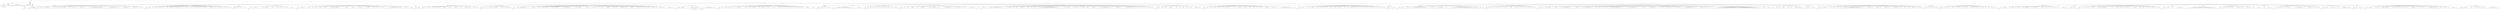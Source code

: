 digraph Tree {
	"t0" [label = "TEI"];
	"t1" [label = "teiHeader"];
	"t2" [label = "fileDesc"];
	"t3" [label = "titleStmt"];
	"t4" [label = "title"];
	"t5" [label = "title"];
	"t6" [label = "author"];
	"t7" [label = "surname"];
	"t8" [label = "forename"];
	"t9" [label = "date"];
	"t10" [label = "publicationStmt"];
	"t11" [label = "p"];
	"t12" [label = "idno"];
	"t13" [label = "sourceDesc"];
	"t14" [label = "genre"];
	"t15" [label = "inspiration"];
	"t16" [label = "structure"];
	"t17" [label = "type"];
	"t18" [label = "periode"];
	"t19" [label = "taille"];
	"t20" [label = "permalien"];
	"t21" [label = "sources"];
	"t22" [label = "source"];
	"t23" [label = "author"];
	"t24" [label = "text"];
	"t25" [label = "profileDesc"];
	"t26" [label = "creation"];
	"t27" [label = "date"];
	"t28" [label = "date"];
	"t29" [label = "langUsage"];
	"t30" [label = "language"];
	"t31" [label = "textClass"];
	"t32" [label = "keywords"];
	"t33" [label = "term"];
	"t34" [label = "text"];
	"t35" [label = "body"];
	"t36" [label = "div1"];
	"t37" [label = "head"];
	"t38" [label = "div2"];
	"t39" [label = "head"];
	"t40" [label = "listPerson"];
	"t41" [label = "sp"];
	"t42" [label = "l"];
	"t43" [label = "l"];
	"t44" [label = "l"];
	"t45" [label = "l"];
	"t46" [label = "div2"];
	"t47" [label = "head"];
	"t48" [label = "listPerson"];
	"t49" [label = "sp"];
	"t50" [label = "l"];
	"t51" [label = "l"];
	"t52" [label = "sp"];
	"t53" [label = "l"];
	"t54" [label = "l"];
	"t55" [label = "l"];
	"t56" [label = "l"];
	"t57" [label = "l"];
	"t58" [label = "l"];
	"t59" [label = "l"];
	"t60" [label = "l"];
	"t61" [label = "sp"];
	"t62" [label = "l"];
	"t63" [label = "l"];
	"t64" [label = "sp"];
	"t65" [label = "l"];
	"t66" [label = "sp"];
	"t67" [label = "l"];
	"t68" [label = "l"];
	"t69" [label = "sp"];
	"t70" [label = "l"];
	"t71" [label = "sp"];
	"t72" [label = "l"];
	"t73" [label = "sp"];
	"t74" [label = "l"];
	"t75" [label = "l"];
	"t76" [label = "l"];
	"t77" [label = "l"];
	"t78" [label = "l"];
	"t79" [label = "sp"];
	"t80" [label = "l"];
	"t81" [label = "sp"];
	"t82" [label = "l"];
	"t83" [label = "sp"];
	"t84" [label = "l"];
	"t85" [label = "sp"];
	"t86" [label = "l"];
	"t87" [label = "l"];
	"t88" [label = "sp"];
	"t89" [label = "l"];
	"t90" [label = "sp"];
	"t91" [label = "l"];
	"t92" [label = "sp"];
	"t93" [label = "l"];
	"t94" [label = "l"];
	"t95" [label = "l"];
	"t96" [label = "l"];
	"t97" [label = "l"];
	"t98" [label = "l"];
	"t99" [label = "sp"];
	"t100" [label = "l"];
	"t101" [label = "sp"];
	"t102" [label = "l"];
	"t103" [label = "l"];
	"t104" [label = "l"];
	"t105" [label = "l"];
	"t106" [label = "l"];
	"t107" [label = "l"];
	"t108" [label = "l"];
	"t109" [label = "l"];
	"t110" [label = "l"];
	"t111" [label = "l"];
	"t112" [label = "l"];
	"t113" [label = "l"];
	"t114" [label = "l"];
	"t115" [label = "sp"];
	"t116" [label = "l"];
	"t117" [label = "sp"];
	"t118" [label = "l"];
	"t119" [label = "l"];
	"t120" [label = "l"];
	"t121" [label = "l"];
	"t122" [label = "l"];
	"t123" [label = "l"];
	"t124" [label = "l"];
	"t125" [label = "l"];
	"t126" [label = "l"];
	"t127" [label = "l"];
	"t128" [label = "l"];
	"t129" [label = "sp"];
	"t130" [label = "l"];
	"t131" [label = "l"];
	"t132" [label = "l"];
	"t133" [label = "l"];
	"t134" [label = "l"];
	"t135" [label = "l"];
	"t136" [label = "l"];
	"t137" [label = "l"];
	"t138" [label = "sp"];
	"t139" [label = "l"];
	"t140" [label = "l"];
	"t141" [label = "l"];
	"t142" [label = "l"];
	"t143" [label = "sp"];
	"t144" [label = "l"];
	"t145" [label = "sp"];
	"t146" [label = "l"];
	"t147" [label = "sp"];
	"t148" [label = "l"];
	"t149" [label = "sp"];
	"t150" [label = "l"];
	"t151" [label = "l"];
	"t152" [label = "div2"];
	"t153" [label = "head"];
	"t154" [label = "listPerson"];
	"t155" [label = "sp"];
	"t156" [label = "l"];
	"t157" [label = "l"];
	"t158" [label = "l"];
	"t159" [label = "sp"];
	"t160" [label = "l"];
	"t161" [label = "sp"];
	"t162" [label = "l"];
	"t163" [label = "l"];
	"t164" [label = "l"];
	"t165" [label = "l"];
	"t166" [label = "sp"];
	"t167" [label = "l"];
	"t168" [label = "sp"];
	"t169" [label = "l"];
	"t170" [label = "sp"];
	"t171" [label = "l"];
	"t172" [label = "sp"];
	"t173" [label = "l"];
	"t174" [label = "l"];
	"t175" [label = "sp"];
	"t176" [label = "l"];
	"t177" [label = "l"];
	"t178" [label = "l"];
	"t179" [label = "sp"];
	"t180" [label = "l"];
	"t181" [label = "sp"];
	"t182" [label = "l"];
	"t183" [label = "sp"];
	"t184" [label = "l"];
	"t185" [label = "sp"];
	"t186" [label = "l"];
	"t187" [label = "sp"];
	"t188" [label = "l"];
	"t189" [label = "sp"];
	"t190" [label = "l"];
	"t191" [label = "sp"];
	"t192" [label = "l"];
	"t193" [label = "sp"];
	"t194" [label = "l"];
	"t195" [label = "l"];
	"t196" [label = "sp"];
	"t197" [label = "l"];
	"t198" [label = "l"];
	"t199" [label = "sp"];
	"t200" [label = "l"];
	"t201" [label = "sp"];
	"t202" [label = "l"];
	"t203" [label = "l"];
	"t204" [label = "sp"];
	"t205" [label = "l"];
	"t206" [label = "sp"];
	"t207" [label = "l"];
	"t208" [label = "l"];
	"t209" [label = "sp"];
	"t210" [label = "l"];
	"t211" [label = "sp"];
	"t212" [label = "l"];
	"t213" [label = "sp"];
	"t214" [label = "l"];
	"t215" [label = "sp"];
	"t216" [label = "l"];
	"t217" [label = "sp"];
	"t218" [label = "l"];
	"t219" [label = "sp"];
	"t220" [label = "l"];
	"t221" [label = "l"];
	"t222" [label = "sp"];
	"t223" [label = "l"];
	"t224" [label = "sp"];
	"t225" [label = "l"];
	"t226" [label = "sp"];
	"t227" [label = "l"];
	"t228" [label = "sp"];
	"t229" [label = "l"];
	"t230" [label = "l"];
	"t231" [label = "sp"];
	"t232" [label = "l"];
	"t233" [label = "l"];
	"t234" [label = "l"];
	"t235" [label = "l"];
	"t236" [label = "l"];
	"t237" [label = "sp"];
	"t238" [label = "l"];
	"t239" [label = "sp"];
	"t240" [label = "l"];
	"t241" [label = "sp"];
	"t242" [label = "l"];
	"t243" [label = "sp"];
	"t244" [label = "l"];
	"t245" [label = "l"];
	"t246" [label = "l"];
	"t247" [label = "sp"];
	"t248" [label = "l"];
	"t249" [label = "sp"];
	"t250" [label = "l"];
	"t251" [label = "sp"];
	"t252" [label = "l"];
	"t253" [label = "sp"];
	"t254" [label = "l"];
	"t255" [label = "l"];
	"t256" [label = "l"];
	"t257" [label = "sp"];
	"t258" [label = "l"];
	"t259" [label = "div2"];
	"t260" [label = "head"];
	"t261" [label = "listPerson"];
	"t262" [label = "sp"];
	"t263" [label = "l"];
	"t264" [label = "sp"];
	"t265" [label = "l"];
	"t266" [label = "sp"];
	"t267" [label = "l"];
	"t268" [label = "sp"];
	"t269" [label = "l"];
	"t270" [label = "sp"];
	"t271" [label = "l"];
	"t272" [label = "l"];
	"t273" [label = "sp"];
	"t274" [label = "l"];
	"t275" [label = "l"];
	"t276" [label = "l"];
	"t277" [label = "div2"];
	"t278" [label = "head"];
	"t279" [label = "listPerson"];
	"t280" [label = "sp"];
	"t281" [label = "l"];
	"t282" [label = "l"];
	"t283" [label = "l"];
	"t284" [label = "l"];
	"t285" [label = "l"];
	"t286" [label = "l"];
	"t287" [label = "l"];
	"t288" [label = "sp"];
	"t289" [label = "l"];
	"t290" [label = "sp"];
	"t291" [label = "l"];
	"t292" [label = "l"];
	"t293" [label = "l"];
	"t294" [label = "l"];
	"t295" [label = "l"];
	"t296" [label = "l"];
	"t297" [label = "l"];
	"t298" [label = "sp"];
	"t299" [label = "l"];
	"t300" [label = "l"];
	"t301" [label = "l"];
	"t302" [label = "sp"];
	"t303" [label = "l"];
	"t304" [label = "l"];
	"t305" [label = "l"];
	"t306" [label = "sp"];
	"t307" [label = "l"];
	"t308" [label = "sp"];
	"t309" [label = "l"];
	"t310" [label = "sp"];
	"t311" [label = "l"];
	"t312" [label = "l"];
	"t313" [label = "sp"];
	"t314" [label = "l"];
	"t315" [label = "l"];
	"t316" [label = "l"];
	"t317" [label = "sp"];
	"t318" [label = "l"];
	"t319" [label = "sp"];
	"t320" [label = "l"];
	"t321" [label = "l"];
	"t322" [label = "l"];
	"t323" [label = "l"];
	"t324" [label = "div2"];
	"t325" [label = "head"];
	"t326" [label = "listPerson"];
	"t327" [label = "sp"];
	"t328" [label = "l"];
	"t329" [label = "l"];
	"t330" [label = "l"];
	"t331" [label = "l"];
	"t332" [label = "l"];
	"t333" [label = "l"];
	"t334" [label = "sp"];
	"t335" [label = "l"];
	"t336" [label = "l"];
	"t337" [label = "l"];
	"t338" [label = "l"];
	"t339" [label = "sp"];
	"t340" [label = "l"];
	"t341" [label = "l"];
	"t342" [label = "sp"];
	"t343" [label = "l"];
	"t344" [label = "l"];
	"t345" [label = "sp"];
	"t346" [label = "l"];
	"t347" [label = "l"];
	"t348" [label = "l"];
	"t349" [label = "l"];
	"t350" [label = "sp"];
	"t351" [label = "l"];
	"t352" [label = "sp"];
	"t353" [label = "l"];
	"t354" [label = "l"];
	"t355" [label = "l"];
	"t356" [label = "sp"];
	"t357" [label = "l"];
	"t358" [label = "sp"];
	"t359" [label = "l"];
	"t360" [label = "l"];
	"t361" [label = "l"];
	"t362" [label = "l"];
	"t363" [label = "l"];
	"t364" [label = "l"];
	"t365" [label = "l"];
	"t366" [label = "l"];
	"t367" [label = "l"];
	"t368" [label = "l"];
	"t369" [label = "sp"];
	"t370" [label = "l"];
	"t371" [label = "l"];
	"t372" [label = "l"];
	"t373" [label = "l"];
	"t374" [label = "l"];
	"t375" [label = "sp"];
	"t376" [label = "l"];
	"t377" [label = "l"];
	"t378" [label = "l"];
	"t379" [label = "l"];
	"t380" [label = "sp"];
	"t381" [label = "l"];
	"t382" [label = "sp"];
	"t383" [label = "l"];
	"t384" [label = "l"];
	"t385" [label = "l"];
	"t386" [label = "l"];
	"t387" [label = "l"];
	"t388" [label = "l"];
	"t389" [label = "l"];
	"t390" [label = "sp"];
	"t391" [label = "l"];
	"t392" [label = "l"];
	"t393" [label = "l"];
	"t394" [label = "l"];
	"t395" [label = "l"];
	"t396" [label = "sp"];
	"t397" [label = "l"];
	"t398" [label = "l"];
	"t399" [label = "sp"];
	"t400" [label = "l"];
	"t401" [label = "l"];
	"t402" [label = "sp"];
	"t403" [label = "l"];
	"t404" [label = "sp"];
	"t405" [label = "l"];
	"t406" [label = "sp"];
	"t407" [label = "l"];
	"t408" [label = "l"];
	"t409" [label = "l"];
	"t410" [label = "l"];
	"t411" [label = "sp"];
	"t412" [label = "l"];
	"t413" [label = "l"];
	"t414" [label = "l"];
	"t415" [label = "l"];
	"t416" [label = "l"];
	"t417" [label = "l"];
	"t418" [label = "l"];
	"t419" [label = "l"];
	"t420" [label = "l"];
	"t421" [label = "l"];
	"t422" [label = "l"];
	"t423" [label = "l"];
	"t424" [label = "l"];
	"t425" [label = "sp"];
	"t426" [label = "l"];
	"t427" [label = "sp"];
	"t428" [label = "l"];
	"t429" [label = "l"];
	"t430" [label = "sp"];
	"t431" [label = "l"];
	"t432" [label = "sp"];
	"t433" [label = "l"];
	"t434" [label = "l"];
	"t435" [label = "l"];
	"t436" [label = "l"];
	"t437" [label = "div2"];
	"t438" [label = "head"];
	"t439" [label = "listPerson"];
	"t440" [label = "sp"];
	"t441" [label = "l"];
	"t442" [label = "l"];
	"t443" [label = "l"];
	"t444" [label = "div1"];
	"t445" [label = "head"];
	"t446" [label = "div2"];
	"t447" [label = "head"];
	"t448" [label = "listPerson"];
	"t449" [label = "sp"];
	"t450" [label = "l"];
	"t451" [label = "sp"];
	"t452" [label = "l"];
	"t453" [label = "sp"];
	"t454" [label = "l"];
	"t455" [label = "l"];
	"t456" [label = "l"];
	"t457" [label = "sp"];
	"t458" [label = "l"];
	"t459" [label = "l"];
	"t460" [label = "sp"];
	"t461" [label = "l"];
	"t462" [label = "sp"];
	"t463" [label = "l"];
	"t464" [label = "sp"];
	"t465" [label = "l"];
	"t466" [label = "sp"];
	"t467" [label = "l"];
	"t468" [label = "l"];
	"t469" [label = "sp"];
	"t470" [label = "l"];
	"t471" [label = "l"];
	"t472" [label = "l"];
	"t473" [label = "l"];
	"t474" [label = "l"];
	"t475" [label = "sp"];
	"t476" [label = "l"];
	"t477" [label = "l"];
	"t478" [label = "l"];
	"t479" [label = "sp"];
	"t480" [label = "l"];
	"t481" [label = "sp"];
	"t482" [label = "l"];
	"t483" [label = "l"];
	"t484" [label = "l"];
	"t485" [label = "l"];
	"t486" [label = "l"];
	"t487" [label = "l"];
	"t488" [label = "sp"];
	"t489" [label = "l"];
	"t490" [label = "l"];
	"t491" [label = "sp"];
	"t492" [label = "l"];
	"t493" [label = "l"];
	"t494" [label = "l"];
	"t495" [label = "l"];
	"t496" [label = "l"];
	"t497" [label = "l"];
	"t498" [label = "sp"];
	"t499" [label = "l"];
	"t500" [label = "sp"];
	"t501" [label = "l"];
	"t502" [label = "l"];
	"t503" [label = "sp"];
	"t504" [label = "l"];
	"t505" [label = "sp"];
	"t506" [label = "l"];
	"t507" [label = "l"];
	"t508" [label = "div2"];
	"t509" [label = "head"];
	"t510" [label = "listPerson"];
	"t511" [label = "sp"];
	"t512" [label = "l"];
	"t513" [label = "sp"];
	"t514" [label = "l"];
	"t515" [label = "l"];
	"t516" [label = "l"];
	"t517" [label = "sp"];
	"t518" [label = "l"];
	"t519" [label = "sp"];
	"t520" [label = "l"];
	"t521" [label = "sp"];
	"t522" [label = "l"];
	"t523" [label = "sp"];
	"t524" [label = "l"];
	"t525" [label = "l"];
	"t526" [label = "l"];
	"t527" [label = "l"];
	"t528" [label = "l"];
	"t529" [label = "l"];
	"t530" [label = "sp"];
	"t531" [label = "l"];
	"t532" [label = "sp"];
	"t533" [label = "l"];
	"t534" [label = "sp"];
	"t535" [label = "l"];
	"t536" [label = "sp"];
	"t537" [label = "l"];
	"t538" [label = "sp"];
	"t539" [label = "l"];
	"t540" [label = "l"];
	"t541" [label = "l"];
	"t542" [label = "sp"];
	"t543" [label = "l"];
	"t544" [label = "sp"];
	"t545" [label = "l"];
	"t546" [label = "div2"];
	"t547" [label = "head"];
	"t548" [label = "listPerson"];
	"t549" [label = "sp"];
	"t550" [label = "l"];
	"t551" [label = "sp"];
	"t552" [label = "l"];
	"t553" [label = "sp"];
	"t554" [label = "l"];
	"t555" [label = "l"];
	"t556" [label = "l"];
	"t557" [label = "l"];
	"t558" [label = "l"];
	"t559" [label = "l"];
	"t560" [label = "l"];
	"t561" [label = "l"];
	"t562" [label = "l"];
	"t563" [label = "sp"];
	"t564" [label = "l"];
	"t565" [label = "l"];
	"t566" [label = "l"];
	"t567" [label = "l"];
	"t568" [label = "l"];
	"t569" [label = "sp"];
	"t570" [label = "l"];
	"t571" [label = "sp"];
	"t572" [label = "l"];
	"t573" [label = "l"];
	"t574" [label = "sp"];
	"t575" [label = "l"];
	"t576" [label = "l"];
	"t577" [label = "sp"];
	"t578" [label = "l"];
	"t579" [label = "sp"];
	"t580" [label = "l"];
	"t581" [label = "sp"];
	"t582" [label = "l"];
	"t583" [label = "sp"];
	"t584" [label = "l"];
	"t585" [label = "sp"];
	"t586" [label = "l"];
	"t587" [label = "sp"];
	"t588" [label = "l"];
	"t589" [label = "sp"];
	"t590" [label = "l"];
	"t591" [label = "sp"];
	"t592" [label = "l"];
	"t593" [label = "sp"];
	"t594" [label = "l"];
	"t595" [label = "l"];
	"t596" [label = "l"];
	"t597" [label = "l"];
	"t598" [label = "sp"];
	"t599" [label = "l"];
	"t600" [label = "l"];
	"t601" [label = "l"];
	"t602" [label = "l"];
	"t603" [label = "l"];
	"t604" [label = "l"];
	"t605" [label = "l"];
	"t606" [label = "l"];
	"t607" [label = "l"];
	"t608" [label = "l"];
	"t609" [label = "sp"];
	"t610" [label = "l"];
	"t611" [label = "sp"];
	"t612" [label = "l"];
	"t613" [label = "l"];
	"t614" [label = "l"];
	"t615" [label = "l"];
	"t616" [label = "l"];
	"t617" [label = "l"];
	"t618" [label = "sp"];
	"t619" [label = "l"];
	"t620" [label = "l"];
	"t621" [label = "l"];
	"t622" [label = "l"];
	"t623" [label = "l"];
	"t624" [label = "l"];
	"t625" [label = "sp"];
	"t626" [label = "l"];
	"t627" [label = "sp"];
	"t628" [label = "l"];
	"t629" [label = "l"];
	"t630" [label = "l"];
	"t631" [label = "l"];
	"t632" [label = "sp"];
	"t633" [label = "l"];
	"t634" [label = "sp"];
	"t635" [label = "l"];
	"t636" [label = "l"];
	"t637" [label = "sp"];
	"t638" [label = "l"];
	"t639" [label = "l"];
	"t640" [label = "sp"];
	"t641" [label = "l"];
	"t642" [label = "l"];
	"t643" [label = "l"];
	"t644" [label = "l"];
	"t645" [label = "l"];
	"t646" [label = "l"];
	"t647" [label = "sp"];
	"t648" [label = "l"];
	"t649" [label = "l"];
	"t650" [label = "l"];
	"t651" [label = "sp"];
	"t652" [label = "l"];
	"t653" [label = "sp"];
	"t654" [label = "l"];
	"t655" [label = "l"];
	"t656" [label = "l"];
	"t657" [label = "l"];
	"t658" [label = "l"];
	"t659" [label = "l"];
	"t660" [label = "l"];
	"t661" [label = "sp"];
	"t662" [label = "l"];
	"t663" [label = "sp"];
	"t664" [label = "l"];
	"t665" [label = "l"];
	"t666" [label = "l"];
	"t667" [label = "l"];
	"t668" [label = "l"];
	"t669" [label = "sp"];
	"t670" [label = "l"];
	"t671" [label = "l"];
	"t672" [label = "l"];
	"t673" [label = "l"];
	"t674" [label = "sp"];
	"t675" [label = "l"];
	"t676" [label = "sp"];
	"t677" [label = "l"];
	"t678" [label = "l"];
	"t679" [label = "sp"];
	"t680" [label = "l"];
	"t681" [label = "sp"];
	"t682" [label = "l"];
	"t683" [label = "sp"];
	"t684" [label = "l"];
	"t685" [label = "l"];
	"t686" [label = "sp"];
	"t687" [label = "l"];
	"t688" [label = "l"];
	"t689" [label = "l"];
	"t690" [label = "sp"];
	"t691" [label = "l"];
	"t692" [label = "sp"];
	"t693" [label = "l"];
	"t694" [label = "sp"];
	"t695" [label = "l"];
	"t696" [label = "l"];
	"t697" [label = "l"];
	"t698" [label = "l"];
	"t699" [label = "l"];
	"t700" [label = "sp"];
	"t701" [label = "l"];
	"t702" [label = "sp"];
	"t703" [label = "l"];
	"t704" [label = "l"];
	"t705" [label = "l"];
	"t706" [label = "l"];
	"t707" [label = "l"];
	"t708" [label = "l"];
	"t709" [label = "l"];
	"t710" [label = "div2"];
	"t711" [label = "head"];
	"t712" [label = "listPerson"];
	"t713" [label = "sp"];
	"t714" [label = "l"];
	"t715" [label = "l"];
	"t716" [label = "l"];
	"t717" [label = "l"];
	"t718" [label = "l"];
	"t719" [label = "l"];
	"t720" [label = "sp"];
	"t721" [label = "l"];
	"t722" [label = "l"];
	"t723" [label = "l"];
	"t724" [label = "l"];
	"t725" [label = "l"];
	"t726" [label = "p"];
	"t727" [label = "s"];
	"t728" [label = "s"];
	"t729" [label = "s"];
	"t730" [label = "s"];
	"t731" [label = "s"];
	"t732" [label = "l"];
	"t733" [label = "l"];
	"t734" [label = "l"];
	"t735" [label = "sp"];
	"t736" [label = "l"];
	"t737" [label = "sp"];
	"t738" [label = "l"];
	"t739" [label = "sp"];
	"t740" [label = "p"];
	"t741" [label = "s"];
	"t742" [label = "s"];
	"t743" [label = "s"];
	"t744" [label = "s"];
	"t745" [label = "l"];
	"t746" [label = "l"];
	"t747" [label = "l"];
	"t748" [label = "l"];
	"t749" [label = "l"];
	"t750" [label = "l"];
	"t751" [label = "l"];
	"t752" [label = "l"];
	"t753" [label = "l"];
	"t754" [label = "l"];
	"t755" [label = "l"];
	"t756" [label = "div2"];
	"t757" [label = "head"];
	"t758" [label = "listPerson"];
	"t759" [label = "sp"];
	"t760" [label = "l"];
	"t761" [label = "l"];
	"t762" [label = "l"];
	"t763" [label = "sp"];
	"t764" [label = "l"];
	"t765" [label = "l"];
	"t766" [label = "sp"];
	"t767" [label = "l"];
	"t768" [label = "l"];
	"t769" [label = "l"];
	"t770" [label = "sp"];
	"t771" [label = "l"];
	"t772" [label = "l"];
	"t773" [label = "sp"];
	"t774" [label = "l"];
	"t775" [label = "l"];
	"t776" [label = "l"];
	"t777" [label = "l"];
	"t778" [label = "l"];
	"t779" [label = "l"];
	"t780" [label = "l"];
	"t781" [label = "sp"];
	"t782" [label = "l"];
	"t783" [label = "l"];
	"t784" [label = "l"];
	"t785" [label = "sp"];
	"t786" [label = "l"];
	"t787" [label = "l"];
	"t788" [label = "sp"];
	"t789" [label = "l"];
	"t790" [label = "sp"];
	"t791" [label = "l"];
	"t792" [label = "l"];
	"t793" [label = "l"];
	"t794" [label = "l"];
	"t795" [label = "sp"];
	"t796" [label = "l"];
	"t797" [label = "l"];
	"t798" [label = "sp"];
	"t799" [label = "l"];
	"t800" [label = "l"];
	"t801" [label = "l"];
	"t802" [label = "l"];
	"t803" [label = "sp"];
	"t804" [label = "l"];
	"t805" [label = "sp"];
	"t806" [label = "l"];
	"t807" [label = "l"];
	"t808" [label = "l"];
	"t809" [label = "sp"];
	"t810" [label = "l"];
	"t811" [label = "sp"];
	"t812" [label = "l"];
	"t813" [label = "l"];
	"t814" [label = "l"];
	"t815" [label = "l"];
	"t816" [label = "sp"];
	"t817" [label = "l"];
	"t818" [label = "l"];
	"t819" [label = "l"];
	"t820" [label = "l"];
	"t821" [label = "sp"];
	"t822" [label = "l"];
	"t823" [label = "sp"];
	"t824" [label = "l"];
	"t825" [label = "sp"];
	"t826" [label = "l"];
	"t827" [label = "l"];
	"t828" [label = "sp"];
	"t829" [label = "l"];
	"t830" [label = "sp"];
	"t831" [label = "l"];
	"t832" [label = "l"];
	"t833" [label = "l"];
	"t834" [label = "sp"];
	"t835" [label = "l"];
	"t836" [label = "sp"];
	"t837" [label = "l"];
	"t838" [label = "sp"];
	"t839" [label = "l"];
	"t840" [label = "sp"];
	"t841" [label = "l"];
	"t842" [label = "sp"];
	"t843" [label = "l"];
	"t844" [label = "sp"];
	"t845" [label = "l"];
	"t846" [label = "sp"];
	"t847" [label = "l"];
	"t848" [label = "l"];
	"t849" [label = "sp"];
	"t850" [label = "l"];
	"t851" [label = "l"];
	"t852" [label = "l"];
	"t853" [label = "l"];
	"t854" [label = "l"];
	"t855" [label = "sp"];
	"t856" [label = "l"];
	"t857" [label = "l"];
	"t858" [label = "l"];
	"t859" [label = "l"];
	"t860" [label = "div1"];
	"t861" [label = "head"];
	"t862" [label = "div2"];
	"t863" [label = "head"];
	"t864" [label = "listPerson"];
	"t865" [label = "sp"];
	"t866" [label = "l"];
	"t867" [label = "sp"];
	"t868" [label = "l"];
	"t869" [label = "l"];
	"t870" [label = "sp"];
	"t871" [label = "l"];
	"t872" [label = "sp"];
	"t873" [label = "l"];
	"t874" [label = "sp"];
	"t875" [label = "l"];
	"t876" [label = "l"];
	"t877" [label = "l"];
	"t878" [label = "sp"];
	"t879" [label = "l"];
	"t880" [label = "div2"];
	"t881" [label = "head"];
	"t882" [label = "listPerson"];
	"t883" [label = "sp"];
	"t884" [label = "l"];
	"t885" [label = "l"];
	"t886" [label = "l"];
	"t887" [label = "l"];
	"t888" [label = "l"];
	"t889" [label = "l"];
	"t890" [label = "l"];
	"t891" [label = "l"];
	"t892" [label = "l"];
	"t893" [label = "l"];
	"t894" [label = "l"];
	"t895" [label = "l"];
	"t896" [label = "l"];
	"t897" [label = "l"];
	"t898" [label = "l"];
	"t899" [label = "l"];
	"t900" [label = "sp"];
	"t901" [label = "l"];
	"t902" [label = "l"];
	"t903" [label = "l"];
	"t904" [label = "l"];
	"t905" [label = "l"];
	"t906" [label = "l"];
	"t907" [label = "div2"];
	"t908" [label = "head"];
	"t909" [label = "listPerson"];
	"t910" [label = "sp"];
	"t911" [label = "l"];
	"t912" [label = "sp"];
	"t913" [label = "l"];
	"t914" [label = "l"];
	"t915" [label = "l"];
	"t916" [label = "sp"];
	"t917" [label = "l"];
	"t918" [label = "sp"];
	"t919" [label = "l"];
	"t920" [label = "l"];
	"t921" [label = "l"];
	"t922" [label = "sp"];
	"t923" [label = "l"];
	"t924" [label = "sp"];
	"t925" [label = "l"];
	"t926" [label = "l"];
	"t927" [label = "l"];
	"t928" [label = "sp"];
	"t929" [label = "l"];
	"t930" [label = "sp"];
	"t931" [label = "l"];
	"t932" [label = "l"];
	"t933" [label = "sp"];
	"t934" [label = "l"];
	"t935" [label = "sp"];
	"t936" [label = "l"];
	"t937" [label = "l"];
	"t938" [label = "sp"];
	"t939" [label = "l"];
	"t940" [label = "l"];
	"t941" [label = "sp"];
	"t942" [label = "l"];
	"t943" [label = "l"];
	"t944" [label = "l"];
	"t945" [label = "sp"];
	"t946" [label = "l"];
	"t947" [label = "div2"];
	"t948" [label = "head"];
	"t949" [label = "listPerson"];
	"t950" [label = "sp"];
	"t951" [label = "l"];
	"t952" [label = "l"];
	"t953" [label = "l"];
	"t954" [label = "sp"];
	"t955" [label = "l"];
	"t956" [label = "l"];
	"t957" [label = "sp"];
	"t958" [label = "l"];
	"t959" [label = "l"];
	"t960" [label = "l"];
	"t961" [label = "l"];
	"t962" [label = "l"];
	"t963" [label = "sp"];
	"t964" [label = "l"];
	"t965" [label = "l"];
	"t966" [label = "sp"];
	"t967" [label = "l"];
	"t968" [label = "l"];
	"t969" [label = "l"];
	"t970" [label = "l"];
	"t971" [label = "l"];
	"t972" [label = "l"];
	"t973" [label = "sp"];
	"t974" [label = "l"];
	"t975" [label = "sp"];
	"t976" [label = "l"];
	"t977" [label = "l"];
	"t978" [label = "l"];
	"t979" [label = "l"];
	"t980" [label = "l"];
	"t981" [label = "l"];
	"t982" [label = "l"];
	"t983" [label = "l"];
	"t984" [label = "l"];
	"t985" [label = "sp"];
	"t986" [label = "l"];
	"t987" [label = "sp"];
	"t988" [label = "l"];
	"t989" [label = "l"];
	"t990" [label = "l"];
	"t991" [label = "l"];
	"t992" [label = "l"];
	"t993" [label = "l"];
	"t994" [label = "l"];
	"t995" [label = "l"];
	"t996" [label = "l"];
	"t997" [label = "l"];
	"t998" [label = "l"];
	"t999" [label = "sp"];
	"t1000" [label = "l"];
	"t1001" [label = "l"];
	"t1002" [label = "sp"];
	"t1003" [label = "l"];
	"t1004" [label = "sp"];
	"t1005" [label = "l"];
	"t1006" [label = "l"];
	"t1007" [label = "l"];
	"t1008" [label = "sp"];
	"t1009" [label = "l"];
	"t1010" [label = "l"];
	"t1011" [label = "sp"];
	"t1012" [label = "l"];
	"t1013" [label = "l"];
	"t1014" [label = "l"];
	"t1015" [label = "l"];
	"t1016" [label = "l"];
	"t1017" [label = "l"];
	"t1018" [label = "l"];
	"t1019" [label = "l"];
	"t1020" [label = "sp"];
	"t1021" [label = "l"];
	"t1022" [label = "l"];
	"t1023" [label = "div2"];
	"t1024" [label = "head"];
	"t1025" [label = "listPerson"];
	"t1026" [label = "sp"];
	"t1027" [label = "l"];
	"t1028" [label = "l"];
	"t1029" [label = "sp"];
	"t1030" [label = "l"];
	"t1031" [label = "sp"];
	"t1032" [label = "l"];
	"t1033" [label = "l"];
	"t1034" [label = "l"];
	"t1035" [label = "l"];
	"t1036" [label = "l"];
	"t1037" [label = "l"];
	"t1038" [label = "l"];
	"t1039" [label = "l"];
	"t1040" [label = "l"];
	"t1041" [label = "l"];
	"t1042" [label = "l"];
	"t1043" [label = "l"];
	"t1044" [label = "l"];
	"t1045" [label = "sp"];
	"t1046" [label = "l"];
	"t1047" [label = "sp"];
	"t1048" [label = "l"];
	"t1049" [label = "sp"];
	"t1050" [label = "l"];
	"t1051" [label = "l"];
	"t1052" [label = "l"];
	"t1053" [label = "sp"];
	"t1054" [label = "l"];
	"t1055" [label = "l"];
	"t1056" [label = "sp"];
	"t1057" [label = "l"];
	"t1058" [label = "l"];
	"t1059" [label = "sp"];
	"t1060" [label = "l"];
	"t1061" [label = "l"];
	"t1062" [label = "l"];
	"t1063" [label = "l"];
	"t1064" [label = "l"];
	"t1065" [label = "l"];
	"t1066" [label = "sp"];
	"t1067" [label = "l"];
	"t1068" [label = "l"];
	"t1069" [label = "l"];
	"t1070" [label = "sp"];
	"t1071" [label = "l"];
	"t1072" [label = "l"];
	"t1073" [label = "sp"];
	"t1074" [label = "l"];
	"t1075" [label = "l"];
	"t1076" [label = "sp"];
	"t1077" [label = "l"];
	"t1078" [label = "l"];
	"t1079" [label = "l"];
	"t1080" [label = "l"];
	"t1081" [label = "l"];
	"t1082" [label = "l"];
	"t1083" [label = "l"];
	"t1084" [label = "l"];
	"t1085" [label = "l"];
	"t1086" [label = "l"];
	"t1087" [label = "l"];
	"t1088" [label = "l"];
	"t1089" [label = "l"];
	"t1090" [label = "l"];
	"t1091" [label = "l"];
	"t1092" [label = "l"];
	"t1093" [label = "l"];
	"t1094" [label = "l"];
	"t1095" [label = "l"];
	"t1096" [label = "l"];
	"t1097" [label = "sp"];
	"t1098" [label = "l"];
	"t1099" [label = "sp"];
	"t1100" [label = "l"];
	"t1101" [label = "l"];
	"t1102" [label = "l"];
	"t1103" [label = "l"];
	"t1104" [label = "l"];
	"t1105" [label = "l"];
	"t1106" [label = "sp"];
	"t1107" [label = "l"];
	"t1108" [label = "sp"];
	"t1109" [label = "l"];
	"t1110" [label = "l"];
	"t1111" [label = "sp"];
	"t1112" [label = "l"];
	"t1113" [label = "sp"];
	"t1114" [label = "l"];
	"t1115" [label = "l"];
	"t1116" [label = "sp"];
	"t1117" [label = "l"];
	"t1118" [label = "sp"];
	"t1119" [label = "l"];
	"t1120" [label = "sp"];
	"t1121" [label = "l"];
	"t1122" [label = "sp"];
	"t1123" [label = "l"];
	"t1124" [label = "sp"];
	"t1125" [label = "l"];
	"t1126" [label = "l"];
	"t1127" [label = "l"];
	"t1128" [label = "l"];
	"t1129" [label = "sp"];
	"t1130" [label = "l"];
	"t1131" [label = "l"];
	"t1132" [label = "l"];
	"t1133" [label = "l"];
	"t1134" [label = "l"];
	"t1135" [label = "sp"];
	"t1136" [label = "l"];
	"t1137" [label = "l"];
	"t1138" [label = "l"];
	"t1139" [label = "l"];
	"t1140" [label = "l"];
	"t1141" [label = "l"];
	"t1142" [label = "l"];
	"t1143" [label = "l"];
	"t1144" [label = "l"];
	"t1145" [label = "l"];
	"t1146" [label = "l"];
	"t1147" [label = "l"];
	"t1148" [label = "sp"];
	"t1149" [label = "l"];
	"t1150" [label = "l"];
	"t1151" [label = "l"];
	"t1152" [label = "l"];
	"t1153" [label = "l"];
	"t1154" [label = "l"];
	"t1155" [label = "l"];
	"t1156" [label = "sp"];
	"t1157" [label = "l"];
	"t1158" [label = "l"];
	"t1159" [label = "l"];
	"t1160" [label = "l"];
	"t1161" [label = "l"];
	"t1162" [label = "l"];
	"t1163" [label = "l"];
	"t1164" [label = "l"];
	"t1165" [label = "l"];
	"t1166" [label = "sp"];
	"t1167" [label = "l"];
	"t1168" [label = "sp"];
	"t1169" [label = "l"];
	"t1170" [label = "sp"];
	"t1171" [label = "l"];
	"t1172" [label = "l"];
	"t1173" [label = "sp"];
	"t1174" [label = "l"];
	"t1175" [label = "sp"];
	"t1176" [label = "l"];
	"t1177" [label = "sp"];
	"t1178" [label = "l"];
	"t1179" [label = "l"];
	"t1180" [label = "sp"];
	"t1181" [label = "l"];
	"t1182" [label = "sp"];
	"t1183" [label = "l"];
	"t1184" [label = "l"];
	"t1185" [label = "l"];
	"t1186" [label = "sp"];
	"t1187" [label = "l"];
	"t1188" [label = "sp"];
	"t1189" [label = "l"];
	"t1190" [label = "div2"];
	"t1191" [label = "head"];
	"t1192" [label = "listPerson"];
	"t1193" [label = "sp"];
	"t1194" [label = "l"];
	"t1195" [label = "l"];
	"t1196" [label = "sp"];
	"t1197" [label = "l"];
	"t1198" [label = "l"];
	"t1199" [label = "sp"];
	"t1200" [label = "l"];
	"t1201" [label = "l"];
	"t1202" [label = "l"];
	"t1203" [label = "sp"];
	"t1204" [label = "l"];
	"t1205" [label = "l"];
	"t1206" [label = "l"];
	"t1207" [label = "l"];
	"t1208" [label = "l"];
	"t1209" [label = "sp"];
	"t1210" [label = "l"];
	"t1211" [label = "l"];
	"t1212" [label = "l"];
	"t1213" [label = "l"];
	"t1214" [label = "sp"];
	"t1215" [label = "l"];
	"t1216" [label = "l"];
	"t1217" [label = "sp"];
	"t1218" [label = "l"];
	"t1219" [label = "l"];
	"t1220" [label = "l"];
	"t1221" [label = "sp"];
	"t1222" [label = "l"];
	"t1223" [label = "l"];
	"t1224" [label = "l"];
	"t1225" [label = "sp"];
	"t1226" [label = "l"];
	"t1227" [label = "l"];
	"t1228" [label = "sp"];
	"t1229" [label = "l"];
	"t1230" [label = "l"];
	"t1231" [label = "l"];
	"t1232" [label = "l"];
	"t1233" [label = "l"];
	"t1234" [label = "l"];
	"t1235" [label = "sp"];
	"t1236" [label = "l"];
	"t1237" [label = "div2"];
	"t1238" [label = "head"];
	"t1239" [label = "listPerson"];
	"t1240" [label = "sp"];
	"t1241" [label = "l"];
	"t1242" [label = "l"];
	"t1243" [label = "l"];
	"t1244" [label = "sp"];
	"t1245" [label = "l"];
	"t1246" [label = "sp"];
	"t1247" [label = "l"];
	"t1248" [label = "l"];
	"t1249" [label = "sp"];
	"t1250" [label = "l"];
	"t1251" [label = "l"];
	"t1252" [label = "sp"];
	"t1253" [label = "l"];
	"t1254" [label = "sp"];
	"t1255" [label = "l"];
	"t1256" [label = "sp"];
	"t1257" [label = "l"];
	"t1258" [label = "l"];
	"t1259" [label = "sp"];
	"t1260" [label = "l"];
	"t1261" [label = "sp"];
	"t1262" [label = "l"];
	"t1263" [label = "sp"];
	"t1264" [label = "l"];
	"t1265" [label = "l"];
	"t1266" [label = "l"];
	"t1267" [label = "l"];
	"t1268" [label = "l"];
	"t1269" [label = "sp"];
	"t1270" [label = "l"];
	"t1271" [label = "l"];
	"t1272" [label = "l"];
	"t1273" [label = "l"];
	"t1274" [label = "sp"];
	"t1275" [label = "l"];
	"t1276" [label = "sp"];
	"t1277" [label = "l"];
	"t1278" [label = "sp"];
	"t1279" [label = "l"];
	"t1280" [label = "l"];
	"t1281" [label = "sp"];
	"t1282" [label = "l"];
	"t1283" [label = "sp"];
	"t1284" [label = "l"];
	"t1285" [label = "l"];
	"t1286" [label = "l"];
	"t1287" [label = "l"];
	"t1288" [label = "sp"];
	"t1289" [label = "l"];
	"t1290" [label = "l"];
	"t1291" [label = "l"];
	"t1292" [label = "sp"];
	"t1293" [label = "l"];
	"t1294" [label = "l"];
	"t1295" [label = "l"];
	"t1296" [label = "sp"];
	"t1297" [label = "l"];
	"t1298" [label = "l"];
	"t1299" [label = "sp"];
	"t1300" [label = "l"];
	"t1301" [label = "l"];
	"t1302" [label = "sp"];
	"t1303" [label = "l"];
	"t1304" [label = "sp"];
	"t1305" [label = "l"];
	"t1306" [label = "l"];
	"t1307" [label = "l"];
	"t1308" [label = "l"];
	"t1309" [label = "l"];
	"t1310" [label = "l"];
	"t1311" [label = "sp"];
	"t1312" [label = "l"];
	"t1313" [label = "l"];
	"t1314" [label = "l"];
	"t1315" [label = "sp"];
	"t1316" [label = "l"];
	"t1317" [label = "sp"];
	"t1318" [label = "l"];
	"t1319" [label = "l"];
	"t1320" [label = "l"];
	"t1321" [label = "l"];
	"t1322" [label = "l"];
	"t1323" [label = "l"];
	"t1324" [label = "l"];
	"t1325" [label = "l"];
	"t1326" [label = "l"];
	"t1327" [label = "l"];
	"t1328" [label = "l"];
	"t1329" [label = "l"];
	"t1330" [label = "sp"];
	"t1331" [label = "l"];
	"t1332" [label = "l"];
	"t1333" [label = "div2"];
	"t1334" [label = "head"];
	"t1335" [label = "listPerson"];
	"t1336" [label = "sp"];
	"t1337" [label = "l"];
	"t1338" [label = "l"];
	"t1339" [label = "l"];
	"t1340" [label = "l"];
	"t1341" [label = "l"];
	"t1342" [label = "sp"];
	"t1343" [label = "l"];
	"t1344" [label = "l"];
	"t1345" [label = "sp"];
	"t1346" [label = "l"];
	"t1347" [label = "sp"];
	"t1348" [label = "l"];
	"t1349" [label = "l"];
	"t1350" [label = "l"];
	"t1351" [label = "l"];
	"t1352" [label = "sp"];
	"t1353" [label = "l"];
	"t1354" [label = "l"];
	"t1355" [label = "l"];
	"t1356" [label = "sp"];
	"t1357" [label = "l"];
	"t1358" [label = "sp"];
	"t1359" [label = "l"];
	"t1360" [label = "sp"];
	"t1361" [label = "l"];
	"t1362" [label = "sp"];
	"t1363" [label = "l"];
	"t1364" [label = "sp"];
	"t1365" [label = "l"];
	"t1366" [label = "l"];
	"t1367" [label = "sp"];
	"t1368" [label = "l"];
	"t1369" [label = "l"];
	"t1370" [label = "l"];
	"t1371" [label = "l"];
	"t1372" [label = "sp"];
	"t1373" [label = "l"];
	"t1374" [label = "l"];
	"t1375" [label = "sp"];
	"t1376" [label = "l"];
	"t1377" [label = "sp"];
	"t1378" [label = "l"];
	"t1379" [label = "l"];
	"t1380" [label = "l"];
	"t1381" [label = "l"];
	"t1382" [label = "sp"];
	"t1383" [label = "l"];
	"t1384" [label = "l"];
	"t1385" [label = "sp"];
	"t1386" [label = "l"];
	"t1387" [label = "l"];
	"t1388" [label = "l"];
	"t1389" [label = "sp"];
	"t1390" [label = "l"];
	"t1391" [label = "sp"];
	"t1392" [label = "l"];
	"t1393" [label = "sp"];
	"t1394" [label = "l"];
	"t1395" [label = "sp"];
	"t1396" [label = "l"];
	"t1397" [label = "sp"];
	"t1398" [label = "l"];
	"t1399" [label = "l"];
	"t1400" [label = "sp"];
	"t1401" [label = "l"];
	"t1402" [label = "l"];
	"t1403" [label = "sp"];
	"t1404" [label = "l"];
	"t1405" [label = "sp"];
	"t1406" [label = "l"];
	"t1407" [label = "l"];
	"t1408" [label = "sp"];
	"t1409" [label = "l"];
	"t1410" [label = "sp"];
	"t1411" [label = "l"];
	"t1412" [label = "l"];
	"t1413" [label = "sp"];
	"t1414" [label = "l"];
	"t1415" [label = "sp"];
	"t1416" [label = "l"];
	"t1417" [label = "sp"];
	"t1418" [label = "l"];
	"t1419" [label = "sp"];
	"t1420" [label = "l"];
	"t1421" [label = "l"];
	"t1422" [label = "l"];
	"t1423" [label = "sp"];
	"t1424" [label = "l"];
	"t1425" [label = "sp"];
	"t1426" [label = "l"];
	"t1427" [label = "l"];
	"t1428" [label = "sp"];
	"t1429" [label = "l"];
	"t1430" [label = "sp"];
	"t1431" [label = "l"];
	"t1432" [label = "l"];
	"t1433" [label = "sp"];
	"t1434" [label = "l"];
	"t1435" [label = "div2"];
	"t1436" [label = "head"];
	"t1437" [label = "listPerson"];
	"t1438" [label = "sp"];
	"t1439" [label = "l"];
	"t1440" [label = "l"];
	"t1441" [label = "sp"];
	"t1442" [label = "l"];
	"t1443" [label = "l"];
	"t1444" [label = "sp"];
	"t1445" [label = "l"];
	"t1446" [label = "l"];
	"t1447" [label = "div1"];
	"t1448" [label = "head"];
	"t1449" [label = "div2"];
	"t1450" [label = "head"];
	"t1451" [label = "listPerson"];
	"t1452" [label = "sp"];
	"t1453" [label = "l"];
	"t1454" [label = "l"];
	"t1455" [label = "l"];
	"t1456" [label = "l"];
	"t1457" [label = "div2"];
	"t1458" [label = "head"];
	"t1459" [label = "listPerson"];
	"t1460" [label = "sp"];
	"t1461" [label = "l"];
	"t1462" [label = "l"];
	"t1463" [label = "sp"];
	"t1464" [label = "l"];
	"t1465" [label = "sp"];
	"t1466" [label = "l"];
	"t1467" [label = "sp"];
	"t1468" [label = "l"];
	"t1469" [label = "l"];
	"t1470" [label = "l"];
	"t1471" [label = "l"];
	"t1472" [label = "l"];
	"t1473" [label = "l"];
	"t1474" [label = "l"];
	"t1475" [label = "l"];
	"t1476" [label = "l"];
	"t1477" [label = "l"];
	"t1478" [label = "l"];
	"t1479" [label = "l"];
	"t1480" [label = "sp"];
	"t1481" [label = "l"];
	"t1482" [label = "sp"];
	"t1483" [label = "l"];
	"t1484" [label = "l"];
	"t1485" [label = "l"];
	"t1486" [label = "sp"];
	"t1487" [label = "l"];
	"t1488" [label = "l"];
	"t1489" [label = "l"];
	"t1490" [label = "l"];
	"t1491" [label = "l"];
	"t1492" [label = "l"];
	"t1493" [label = "l"];
	"t1494" [label = "l"];
	"t1495" [label = "l"];
	"t1496" [label = "sp"];
	"t1497" [label = "l"];
	"t1498" [label = "sp"];
	"t1499" [label = "l"];
	"t1500" [label = "l"];
	"t1501" [label = "l"];
	"t1502" [label = "l"];
	"t1503" [label = "l"];
	"t1504" [label = "l"];
	"t1505" [label = "l"];
	"t1506" [label = "l"];
	"t1507" [label = "l"];
	"t1508" [label = "l"];
	"t1509" [label = "l"];
	"t1510" [label = "l"];
	"t1511" [label = "l"];
	"t1512" [label = "l"];
	"t1513" [label = "l"];
	"t1514" [label = "l"];
	"t1515" [label = "l"];
	"t1516" [label = "l"];
	"t1517" [label = "l"];
	"t1518" [label = "l"];
	"t1519" [label = "l"];
	"t1520" [label = "sp"];
	"t1521" [label = "l"];
	"t1522" [label = "sp"];
	"t1523" [label = "l"];
	"t1524" [label = "sp"];
	"t1525" [label = "l"];
	"t1526" [label = "sp"];
	"t1527" [label = "l"];
	"t1528" [label = "sp"];
	"t1529" [label = "l"];
	"t1530" [label = "l"];
	"t1531" [label = "div2"];
	"t1532" [label = "head"];
	"t1533" [label = "listPerson"];
	"t1534" [label = "sp"];
	"t1535" [label = "l"];
	"t1536" [label = "sp"];
	"t1537" [label = "l"];
	"t1538" [label = "sp"];
	"t1539" [label = "l"];
	"t1540" [label = "l"];
	"t1541" [label = "l"];
	"t1542" [label = "sp"];
	"t1543" [label = "l"];
	"t1544" [label = "l"];
	"t1545" [label = "sp"];
	"t1546" [label = "l"];
	"t1547" [label = "l"];
	"t1548" [label = "sp"];
	"t1549" [label = "l"];
	"t1550" [label = "l"];
	"t1551" [label = "sp"];
	"t1552" [label = "l"];
	"t1553" [label = "l"];
	"t1554" [label = "sp"];
	"t1555" [label = "l"];
	"t1556" [label = "l"];
	"t1557" [label = "sp"];
	"t1558" [label = "l"];
	"t1559" [label = "l"];
	"t1560" [label = "l"];
	"t1561" [label = "l"];
	"t1562" [label = "sp"];
	"t1563" [label = "l"];
	"t1564" [label = "sp"];
	"t1565" [label = "l"];
	"t1566" [label = "l"];
	"t1567" [label = "l"];
	"t1568" [label = "sp"];
	"t1569" [label = "l"];
	"t1570" [label = "sp"];
	"t1571" [label = "l"];
	"t1572" [label = "sp"];
	"t1573" [label = "l"];
	"t1574" [label = "l"];
	"t1575" [label = "sp"];
	"t1576" [label = "l"];
	"t1577" [label = "l"];
	"t1578" [label = "sp"];
	"t1579" [label = "l"];
	"t1580" [label = "sp"];
	"t1581" [label = "l"];
	"t1582" [label = "sp"];
	"t1583" [label = "l"];
	"t1584" [label = "sp"];
	"t1585" [label = "l"];
	"t1586" [label = "sp"];
	"t1587" [label = "l"];
	"t1588" [label = "sp"];
	"t1589" [label = "l"];
	"t1590" [label = "l"];
	"t1591" [label = "l"];
	"t1592" [label = "div2"];
	"t1593" [label = "head"];
	"t1594" [label = "listPerson"];
	"t1595" [label = "sp"];
	"t1596" [label = "l"];
	"t1597" [label = "l"];
	"t1598" [label = "sp"];
	"t1599" [label = "l"];
	"t1600" [label = "sp"];
	"t1601" [label = "l"];
	"t1602" [label = "l"];
	"t1603" [label = "l"];
	"t1604" [label = "l"];
	"t1605" [label = "l"];
	"t1606" [label = "l"];
	"t1607" [label = "sp"];
	"t1608" [label = "l"];
	"t1609" [label = "l"];
	"t1610" [label = "l"];
	"t1611" [label = "l"];
	"t1612" [label = "sp"];
	"t1613" [label = "l"];
	"t1614" [label = "l"];
	"t1615" [label = "l"];
	"t1616" [label = "l"];
	"t1617" [label = "l"];
	"t1618" [label = "l"];
	"t1619" [label = "l"];
	"t1620" [label = "l"];
	"t1621" [label = "l"];
	"t1622" [label = "l"];
	"t1623" [label = "l"];
	"t1624" [label = "sp"];
	"t1625" [label = "l"];
	"t1626" [label = "l"];
	"t1627" [label = "l"];
	"t1628" [label = "l"];
	"t1629" [label = "l"];
	"t1630" [label = "sp"];
	"t1631" [label = "l"];
	"t1632" [label = "l"];
	"t1633" [label = "l"];
	"t1634" [label = "l"];
	"t1635" [label = "l"];
	"t1636" [label = "l"];
	"t1637" [label = "l"];
	"t1638" [label = "l"];
	"t1639" [label = "l"];
	"t1640" [label = "l"];
	"t1641" [label = "l"];
	"t1642" [label = "sp"];
	"t1643" [label = "l"];
	"t1644" [label = "l"];
	"t1645" [label = "sp"];
	"t1646" [label = "l"];
	"t1647" [label = "l"];
	"t1648" [label = "sp"];
	"t1649" [label = "l"];
	"t1650" [label = "l"];
	"t1651" [label = "l"];
	"t1652" [label = "sp"];
	"t1653" [label = "l"];
	"t1654" [label = "l"];
	"t1655" [label = "sp"];
	"t1656" [label = "l"];
	"t1657" [label = "sp"];
	"t1658" [label = "l"];
	"t1659" [label = "l"];
	"t1660" [label = "l"];
	"t1661" [label = "l"];
	"t1662" [label = "l"];
	"t1663" [label = "l"];
	"t1664" [label = "l"];
	"t1665" [label = "l"];
	"t1666" [label = "l"];
	"t1667" [label = "l"];
	"t1668" [label = "l"];
	"t1669" [label = "l"];
	"t1670" [label = "sp"];
	"t1671" [label = "l"];
	"t1672" [label = "l"];
	"t1673" [label = "l"];
	"t1674" [label = "l"];
	"t1675" [label = "l"];
	"t1676" [label = "l"];
	"t1677" [label = "l"];
	"t1678" [label = "l"];
	"t1679" [label = "l"];
	"t1680" [label = "l"];
	"t1681" [label = "l"];
	"t1682" [label = "sp"];
	"t1683" [label = "l"];
	"t1684" [label = "l"];
	"t1685" [label = "l"];
	"t1686" [label = "l"];
	"t1687" [label = "l"];
	"t1688" [label = "sp"];
	"t1689" [label = "l"];
	"t1690" [label = "sp"];
	"t1691" [label = "l"];
	"t1692" [label = "sp"];
	"t1693" [label = "l"];
	"t1694" [label = "l"];
	"t1695" [label = "l"];
	"t1696" [label = "l"];
	"t1697" [label = "l"];
	"t1698" [label = "l"];
	"t1699" [label = "sp"];
	"t1700" [label = "l"];
	"t1701" [label = "sp"];
	"t1702" [label = "l"];
	"t1703" [label = "sp"];
	"t1704" [label = "l"];
	"t1705" [label = "l"];
	"t1706" [label = "l"];
	"t1707" [label = "sp"];
	"t1708" [label = "l"];
	"t1709" [label = "sp"];
	"t1710" [label = "l"];
	"t1711" [label = "sp"];
	"t1712" [label = "l"];
	"t1713" [label = "sp"];
	"t1714" [label = "l"];
	"t1715" [label = "l"];
	"t1716" [label = "l"];
	"t1717" [label = "sp"];
	"t1718" [label = "l"];
	"t1719" [label = "sp"];
	"t1720" [label = "l"];
	"t1721" [label = "l"];
	"t1722" [label = "sp"];
	"t1723" [label = "l"];
	"t1724" [label = "sp"];
	"t1725" [label = "l"];
	"t1726" [label = "sp"];
	"t1727" [label = "l"];
	"t1728" [label = "sp"];
	"t1729" [label = "l"];
	"t1730" [label = "l"];
	"t1731" [label = "l"];
	"t1732" [label = "l"];
	"t1733" [label = "l"];
	"t1734" [label = "l"];
	"t1735" [label = "l"];
	"t1736" [label = "l"];
	"t1737" [label = "l"];
	"t1738" [label = "l"];
	"t1739" [label = "l"];
	"t1740" [label = "l"];
	"t1741" [label = "l"];
	"t1742" [label = "sp"];
	"t1743" [label = "l"];
	"t1744" [label = "l"];
	"t1745" [label = "l"];
	"t1746" [label = "l"];
	"t1747" [label = "l"];
	"t1748" [label = "l"];
	"t1749" [label = "sp"];
	"t1750" [label = "l"];
	"t1751" [label = "sp"];
	"t1752" [label = "l"];
	"t1753" [label = "l"];
	"t1754" [label = "l"];
	"t1755" [label = "sp"];
	"t1756" [label = "l"];
	"t1757" [label = "sp"];
	"t1758" [label = "l"];
	"t1759" [label = "l"];
	"t1760" [label = "l"];
	"t1761" [label = "l"];
	"t1762" [label = "l"];
	"t1763" [label = "l"];
	"t1764" [label = "l"];
	"t1765" [label = "l"];
	"t1766" [label = "l"];
	"t1767" [label = "l"];
	"t1768" [label = "l"];
	"t1769" [label = "l"];
	"t1770" [label = "l"];
	"t1771" [label = "l"];
	"t1772" [label = "l"];
	"t1773" [label = "l"];
	"t1774" [label = "l"];
	"t1775" [label = "l"];
	"t1776" [label = "l"];
	"t1777" [label = "l"];
	"t1778" [label = "l"];
	"t1779" [label = "l"];
	"t1780" [label = "l"];
	"t1781" [label = "l"];
	"t1782" [label = "l"];
	"t1783" [label = "l"];
	"t1784" [label = "l"];
	"t1785" [label = "l"];
	"t1786" [label = "l"];
	"t1787" [label = "l"];
	"t1788" [label = "l"];
	"t1789" [label = "l"];
	"t1790" [label = "l"];
	"t1791" [label = "l"];
	"t1792" [label = "l"];
	"t1793" [label = "l"];
	"t1794" [label = "sp"];
	"t1795" [label = "l"];
	"t1796" [label = "l"];
	"t1797" [label = "l"];
	"t1798" [label = "sp"];
	"t1799" [label = "l"];
	"t1800" [label = "l"];
	"t1801" [label = "l"];
	"t1802" [label = "l"];
	"t1803" [label = "sp"];
	"t1804" [label = "l"];
	"t1805" [label = "l"];
	"t1806" [label = "div2"];
	"t1807" [label = "head"];
	"t1808" [label = "listPerson"];
	"t1809" [label = "sp"];
	"t1810" [label = "l"];
	"t1811" [label = "l"];
	"t1812" [label = "sp"];
	"t1813" [label = "l"];
	"t1814" [label = "l"];
	"t1815" [label = "l"];
	"t1816" [label = "l"];
	"t1817" [label = "sp"];
	"t1818" [label = "l"];
	"t1819" [label = "l"];
	"t1820" [label = "l"];
	"t1821" [label = "l"];
	"t1822" [label = "sp"];
	"t1823" [label = "l"];
	"t1824" [label = "l"];
	"t1825" [label = "sp"];
	"t1826" [label = "l"];
	"t1827" [label = "l"];
	"t1828" [label = "l"];
	"t1829" [label = "l"];
	"t1830" [label = "l"];
	"t1831" [label = "sp"];
	"t1832" [label = "l"];
	"t1833" [label = "sp"];
	"t1834" [label = "l"];
	"t1835" [label = "sp"];
	"t1836" [label = "l"];
	"t1837" [label = "div2"];
	"t1838" [label = "head"];
	"t1839" [label = "listPerson"];
	"t1840" [label = "sp"];
	"t1841" [label = "l"];
	"t1842" [label = "l"];
	"t1843" [label = "sp"];
	"t1844" [label = "l"];
	"t1845" [label = "sp"];
	"t1846" [label = "l"];
	"t1847" [label = "l"];
	"t1848" [label = "l"];
	"t1849" [label = "l"];
	"t1850" [label = "div2"];
	"t1851" [label = "head"];
	"t1852" [label = "listPerson"];
	"t1853" [label = "sp"];
	"t1854" [label = "l"];
	"t1855" [label = "sp"];
	"t1856" [label = "l"];
	"t1857" [label = "l"];
	"t1858" [label = "l"];
	"t1859" [label = "l"];
	"t1860" [label = "l"];
	"t1861" [label = "l"];
	"t1862" [label = "sp"];
	"t1863" [label = "l"];
	"t1864" [label = "l"];
	"t1865" [label = "sp"];
	"t1866" [label = "l"];
	"t1867" [label = "l"];
	"t1868" [label = "l"];
	"t1869" [label = "sp"];
	"t1870" [label = "l"];
	"t1871" [label = "l"];
	"t1872" [label = "sp"];
	"t1873" [label = "l"];
	"t1874" [label = "sp"];
	"t1875" [label = "l"];
	"t1876" [label = "sp"];
	"t1877" [label = "l"];
	"t1878" [label = "sp"];
	"t1879" [label = "l"];
	"t1880" [label = "l"];
	"t1881" [label = "l"];
	"t1882" [label = "l"];
	"t1883" [label = "l"];
	"t1884" [label = "l"];
	"t1885" [label = "l"];
	"t1886" [label = "l"];
	"t1887" [label = "l"];
	"t1888" [label = "l"];
	"t1889" [label = "l"];
	"t1890" [label = "l"];
	"t1891" [label = "l"];
	"t1892" [label = "l"];
	"t1893" [label = "l"];
	"t1894" [label = "l"];
	"t1895" [label = "l"];
	"t1896" [label = "l"];
	"t1897" [label = "sp"];
	"t1898" [label = "l"];
	"t1899" [label = "sp"];
	"t1900" [label = "l"];
	"t1901" [label = "sp"];
	"t1902" [label = "l"];
	"t1903" [label = "sp"];
	"t1904" [label = "l"];
	"t1905" [label = "sp"];
	"t1906" [label = "l"];
	"t1907" [label = "sp"];
	"t1908" [label = "l"];
	"t1909" [label = "l"];
	"t1910" [label = "l"];
	"t1911" [label = "l"];
	"t1912" [label = "l"];
	"t1913" [label = "l"];
	"t1914" [label = "sp"];
	"t1915" [label = "l"];
	"t1916" [label = "sp"];
	"t1917" [label = "l"];
	"t1918" [label = "l"];
	"t1919" [label = "l"];
	"t1920" [label = "l"];
	"t1921" [label = "l"];
	"t1922" [label = "sp"];
	"t1923" [label = "l"];
	"t1924" [label = "sp"];
	"t1925" [label = "l"];
	"t1926" [label = "l"];
	"t1927" [label = "l"];
	"t1928" [label = "l"];
	"t1929" [label = "l"];
	"t1930" [label = "l"];
	"t1931" [label = "l"];
	"t1932" [label = "l"];
	"t1933" [label = "sp"];
	"t1934" [label = "l"];
	"t1935" [label = "sp"];
	"t1936" [label = "l"];
	"t1937" [label = "l"];
	"t1938" [label = "l"];
	"t1939" [label = "sp"];
	"t1940" [label = "l"];
	"t1941" [label = "l"];
	"t1942" [label = "l"];
	"t1943" [label = "sp"];
	"t1944" [label = "l"];
	"t1945" [label = "l"];
	"t1946" [label = "l"];
	"t1947" [label = "sp"];
	"t1948" [label = "l"];
	"t1949" [label = "sp"];
	"t1950" [label = "l"];
	"t1951" [label = "sp"];
	"t1952" [label = "l"];
	"t1953" [label = "sp"];
	"t1954" [label = "l"];
	"t1955" [label = "sp"];
	"t1956" [label = "l"];
	"t1957" [label = "l"];
	"t1958" [label = "div2"];
	"t1959" [label = "head"];
	"t1960" [label = "listPerson"];
	"t1961" [label = "sp"];
	"t1962" [label = "l"];
	"t1963" [label = "sp"];
	"t1964" [label = "l"];
	"t1965" [label = "sp"];
	"t1966" [label = "l"];
	"t1967" [label = "l"];
	"t1968" [label = "sp"];
	"t1969" [label = "l"];
	"t1970" [label = "l"];
	"t1971" [label = "sp"];
	"t1972" [label = "l"];
	"t1973" [label = "sp"];
	"t1974" [label = "l"];
	"t1975" [label = "sp"];
	"t1976" [label = "l"];
	"t1977" [label = "div2"];
	"t1978" [label = "head"];
	"t1979" [label = "listPerson"];
	"t1980" [label = "sp"];
	"t1981" [label = "l"];
	"t1982" [label = "sp"];
	"t1983" [label = "l"];
	"t1984" [label = "sp"];
	"t1985" [label = "l"];
	"t1986" [label = "l"];
	"t1987" [label = "l"];
	"t1988" [label = "sp"];
	"t1989" [label = "l"];
	"t1990" [label = "sp"];
	"t1991" [label = "l"];
	"t1992" [label = "l"];
	"t1993" [label = "l"];
	"t1994" [label = "l"];
	"t1995" [label = "sp"];
	"t1996" [label = "l"];
	"t1997" [label = "sp"];
	"t1998" [label = "l"];
	"t1999" [label = "sp"];
	"t2000" [label = "l"];
	"t2001" [label = "l"];
	"t2002" [label = "sp"];
	"t2003" [label = "l"];
	"t2004" [label = "sp"];
	"t2005" [label = "l"];
	"t2006" [label = "l"];
	"t2007" [label = "l"];
	"t2008" [label = "l"];
	"t2009" [label = "l"];
	"t2010" [label = "l"];
	"t2011" [label = "sp"];
	"t2012" [label = "l"];
	"t2013" [label = "sp"];
	"t2014" [label = "l"];
	"t2015" [label = "sp"];
	"t2016" [label = "l"];
	"t2017" [label = "sp"];
	"t2018" [label = "l"];
	"t2019" [label = "sp"];
	"t2020" [label = "l"];
	"t2021" [label = "sp"];
	"t2022" [label = "l"];
	"t2023" [label = "l"];
	"t2024" [label = "sp"];
	"t2025" [label = "l"];
	"t2026" [label = "l"];
	"t2027" [label = "sp"];
	"t2028" [label = "l"];
	"t2029" [label = "l"];
	"t2030" [label = "sp"];
	"t2031" [label = "l"];
	"t2032" [label = "l"];
	"t2033" [label = "sp"];
	"t2034" [label = "l"];
	"t2035" [label = "l"];
	"t2036" [label = "sp"];
	"t2037" [label = "l"];
	"t2038" [label = "l"];
	"t2039" [label = "l"];
	"t2040" [label = "sp"];
	"t2041" [label = "l"];
	"t2042" [label = "sp"];
	"t2043" [label = "l"];
	"t2044" [label = "l"];
	"t2045" [label = "div1"];
	"t2046" [label = "head"];
	"t2047" [label = "div2"];
	"t2048" [label = "head"];
	"t2049" [label = "listPerson"];
	"t2050" [label = "sp"];
	"t2051" [label = "l"];
	"t2052" [label = "l"];
	"t2053" [label = "l"];
	"t2054" [label = "l"];
	"t2055" [label = "l"];
	"t2056" [label = "sp"];
	"t2057" [label = "l"];
	"t2058" [label = "sp"];
	"t2059" [label = "l"];
	"t2060" [label = "l"];
	"t2061" [label = "l"];
	"t2062" [label = "l"];
	"t2063" [label = "sp"];
	"t2064" [label = "l"];
	"t2065" [label = "sp"];
	"t2066" [label = "l"];
	"t2067" [label = "l"];
	"t2068" [label = "l"];
	"t2069" [label = "sp"];
	"t2070" [label = "l"];
	"t2071" [label = "sp"];
	"t2072" [label = "l"];
	"t2073" [label = "l"];
	"t2074" [label = "l"];
	"t2075" [label = "l"];
	"t2076" [label = "l"];
	"t2077" [label = "l"];
	"t2078" [label = "l"];
	"t2079" [label = "sp"];
	"t2080" [label = "l"];
	"t2081" [label = "l"];
	"t2082" [label = "l"];
	"t2083" [label = "l"];
	"t2084" [label = "l"];
	"t2085" [label = "l"];
	"t2086" [label = "sp"];
	"t2087" [label = "l"];
	"t2088" [label = "l"];
	"t2089" [label = "l"];
	"t2090" [label = "l"];
	"t2091" [label = "sp"];
	"t2092" [label = "l"];
	"t2093" [label = "sp"];
	"t2094" [label = "l"];
	"t2095" [label = "sp"];
	"t2096" [label = "l"];
	"t2097" [label = "sp"];
	"t2098" [label = "l"];
	"t2099" [label = "l"];
	"t2100" [label = "sp"];
	"t2101" [label = "l"];
	"t2102" [label = "sp"];
	"t2103" [label = "l"];
	"t2104" [label = "l"];
	"t2105" [label = "l"];
	"t2106" [label = "sp"];
	"t2107" [label = "l"];
	"t2108" [label = "l"];
	"t2109" [label = "sp"];
	"t2110" [label = "l"];
	"t2111" [label = "l"];
	"t2112" [label = "l"];
	"t2113" [label = "l"];
	"t2114" [label = "l"];
	"t2115" [label = "l"];
	"t2116" [label = "l"];
	"t2117" [label = "div2"];
	"t2118" [label = "head"];
	"t2119" [label = "listPerson"];
	"t2120" [label = "sp"];
	"t2121" [label = "l"];
	"t2122" [label = "l"];
	"t2123" [label = "sp"];
	"t2124" [label = "l"];
	"t2125" [label = "l"];
	"t2126" [label = "div2"];
	"t2127" [label = "head"];
	"t2128" [label = "listPerson"];
	"t2129" [label = "sp"];
	"t2130" [label = "l"];
	"t2131" [label = "l"];
	"t2132" [label = "sp"];
	"t2133" [label = "l"];
	"t2134" [label = "sp"];
	"t2135" [label = "l"];
	"t2136" [label = "l"];
	"t2137" [label = "l"];
	"t2138" [label = "sp"];
	"t2139" [label = "l"];
	"t2140" [label = "sp"];
	"t2141" [label = "l"];
	"t2142" [label = "sp"];
	"t2143" [label = "l"];
	"t2144" [label = "l"];
	"t2145" [label = "l"];
	"t2146" [label = "l"];
	"t2147" [label = "sp"];
	"t2148" [label = "l"];
	"t2149" [label = "sp"];
	"t2150" [label = "l"];
	"t2151" [label = "l"];
	"t2152" [label = "l"];
	"t2153" [label = "l"];
	"t2154" [label = "l"];
	"t2155" [label = "l"];
	"t2156" [label = "l"];
	"t2157" [label = "l"];
	"t2158" [label = "l"];
	"t2159" [label = "sp"];
	"t2160" [label = "l"];
	"t2161" [label = "l"];
	"t2162" [label = "l"];
	"t2163" [label = "sp"];
	"t2164" [label = "l"];
	"t2165" [label = "l"];
	"t2166" [label = "l"];
	"t2167" [label = "sp"];
	"t2168" [label = "l"];
	"t2169" [label = "sp"];
	"t2170" [label = "l"];
	"t2171" [label = "sp"];
	"t2172" [label = "l"];
	"t2173" [label = "sp"];
	"t2174" [label = "l"];
	"t2175" [label = "l"];
	"t2176" [label = "sp"];
	"t2177" [label = "l"];
	"t2178" [label = "sp"];
	"t2179" [label = "l"];
	"t2180" [label = "sp"];
	"t2181" [label = "l"];
	"t2182" [label = "sp"];
	"t2183" [label = "l"];
	"t2184" [label = "l"];
	"t2185" [label = "sp"];
	"t2186" [label = "l"];
	"t2187" [label = "l"];
	"t2188" [label = "l"];
	"t2189" [label = "l"];
	"t2190" [label = "l"];
	"t2191" [label = "l"];
	"t2192" [label = "sp"];
	"t2193" [label = "l"];
	"t2194" [label = "l"];
	"t2195" [label = "sp"];
	"t2196" [label = "l"];
	"t2197" [label = "l"];
	"t2198" [label = "l"];
	"t2199" [label = "sp"];
	"t2200" [label = "l"];
	"t2201" [label = "l"];
	"t2202" [label = "sp"];
	"t2203" [label = "l"];
	"t2204" [label = "sp"];
	"t2205" [label = "l"];
	"t2206" [label = "sp"];
	"t2207" [label = "l"];
	"t2208" [label = "l"];
	"t2209" [label = "l"];
	"t2210" [label = "sp"];
	"t2211" [label = "l"];
	"t2212" [label = "sp"];
	"t2213" [label = "l"];
	"t2214" [label = "sp"];
	"t2215" [label = "l"];
	"t2216" [label = "l"];
	"t2217" [label = "div2"];
	"t2218" [label = "head"];
	"t2219" [label = "listPerson"];
	"t2220" [label = "sp"];
	"t2221" [label = "l"];
	"t2222" [label = "l"];
	"t2223" [label = "l"];
	"t2224" [label = "l"];
	"t2225" [label = "l"];
	"t2226" [label = "sp"];
	"t2227" [label = "l"];
	"t2228" [label = "sp"];
	"t2229" [label = "l"];
	"t2230" [label = "l"];
	"t2231" [label = "sp"];
	"t2232" [label = "l"];
	"t2233" [label = "l"];
	"t2234" [label = "l"];
	"t2235" [label = "l"];
	"t2236" [label = "l"];
	"t2237" [label = "l"];
	"t2238" [label = "l"];
	"t2239" [label = "l"];
	"t2240" [label = "div2"];
	"t2241" [label = "head"];
	"t2242" [label = "listPerson"];
	"t2243" [label = "sp"];
	"t2244" [label = "l"];
	"t2245" [label = "l"];
	"t2246" [label = "l"];
	"t2247" [label = "l"];
	"t2248" [label = "l"];
	"t2249" [label = "l"];
	"t2250" [label = "l"];
	"t2251" [label = "l"];
	"t2252" [label = "l"];
	"t2253" [label = "l"];
	"t2254" [label = "l"];
	"t2255" [label = "l"];
	"t2256" [label = "l"];
	"t2257" [label = "l"];
	"t2258" [label = "l"];
	"t2259" [label = "l"];
	"t2260" [label = "l"];
	"t2261" [label = "l"];
	"t2262" [label = "l"];
	"t2263" [label = "l"];
	"t2264" [label = "l"];
	"t2265" [label = "l"];
	"t2266" [label = "div2"];
	"t2267" [label = "head"];
	"t2268" [label = "listPerson"];
	"t2269" [label = "sp"];
	"t2270" [label = "l"];
	"t2271" [label = "sp"];
	"t2272" [label = "l"];
	"t2273" [label = "l"];
	"t2274" [label = "l"];
	"t2275" [label = "sp"];
	"t2276" [label = "l"];
	"t2277" [label = "sp"];
	"t2278" [label = "l"];
	"t2279" [label = "sp"];
	"t2280" [label = "l"];
	"t2281" [label = "sp"];
	"t2282" [label = "l"];
	"t2283" [label = "sp"];
	"t2284" [label = "l"];
	"t2285" [label = "sp"];
	"t2286" [label = "l"];
	"t2287" [label = "sp"];
	"t2288" [label = "l"];
	"t2289" [label = "l"];
	"t2290" [label = "l"];
	"t2291" [label = "l"];
	"t2292" [label = "l"];
	"t2293" [label = "l"];
	"t2294" [label = "l"];
	"t2295" [label = "sp"];
	"t2296" [label = "l"];
	"t2297" [label = "sp"];
	"t2298" [label = "l"];
	"t2299" [label = "l"];
	"t2300" [label = "l"];
	"t2301" [label = "l"];
	"t2302" [label = "sp"];
	"t2303" [label = "l"];
	"t2304" [label = "sp"];
	"t2305" [label = "l"];
	"t2306" [label = "l"];
	"t2307" [label = "l"];
	"t2308" [label = "sp"];
	"t2309" [label = "l"];
	"t2310" [label = "l"];
	"t2311" [label = "l"];
	"t2312" [label = "l"];
	"t2313" [label = "l"];
	"t2314" [label = "div2"];
	"t2315" [label = "head"];
	"t2316" [label = "listPerson"];
	"t2317" [label = "sp"];
	"t2318" [label = "l"];
	"t2319" [label = "l"];
	"t2320" [label = "l"];
	"t2321" [label = "l"];
	"t2322" [label = "l"];
	"t2323" [label = "l"];
	"t2324" [label = "div2"];
	"t2325" [label = "head"];
	"t2326" [label = "listPerson"];
	"t2327" [label = "sp"];
	"t2328" [label = "l"];
	"t2329" [label = "l"];
	"t2330" [label = "sp"];
	"t2331" [label = "l"];
	"t2332" [label = "sp"];
	"t2333" [label = "l"];
	"t2334" [label = "sp"];
	"t2335" [label = "l"];
	"t2336" [label = "sp"];
	"t2337" [label = "l"];
	"t2338" [label = "sp"];
	"t2339" [label = "l"];
	"t2340" [label = "sp"];
	"t2341" [label = "l"];
	"t2342" [label = "l"];
	"t2343" [label = "l"];
	"t2344" [label = "l"];
	"t2345" [label = "sp"];
	"t2346" [label = "l"];
	"t2347" [label = "sp"];
	"t2348" [label = "l"];
	"t2349" [label = "l"];
	"t2350" [label = "l"];
	"t2351" [label = "l"];
	"t2352" [label = "l"];
	"t2353" [label = "l"];
	"t2354" [label = "l"];
	"t2355" [label = "l"];
	"t2356" [label = "l"];
	"t2357" [label = "l"];
	"t2358" [label = "l"];
	"t2359" [label = "sp"];
	"t2360" [label = "l"];
	"t2361" [label = "l"];
	"t2362" [label = "l"];
	"t2363" [label = "l"];
	"t2364" [label = "sp"];
	"t2365" [label = "l"];
	"t2366" [label = "sp"];
	"t2367" [label = "l"];
	"t2368" [label = "sp"];
	"t2369" [label = "l"];
	"t2370" [label = "sp"];
	"t2371" [label = "l"];
	"t2372" [label = "sp"];
	"t2373" [label = "l"];
	"t2374" [label = "l"];
	"t2375" [label = "div2"];
	"t2376" [label = "head"];
	"t2377" [label = "listPerson"];
	"t2378" [label = "sp"];
	"t2379" [label = "l"];
	"t2380" [label = "l"];
	"t2381" [label = "l"];
	"t2382" [label = "l"];
	"t2383" [label = "sp"];
	"t2384" [label = "l"];
	"t2385" [label = "sp"];
	"t2386" [label = "l"];
	"t2387" [label = "l"];
	"t2388" [label = "l"];
	"t2389" [label = "l"];
	"t2390" [label = "l"];
	"t2391" [label = "sp"];
	"t2392" [label = "l"];
	"t2393" [label = "l"];
	"t2394" [label = "sp"];
	"t2395" [label = "l"];
	"t2396" [label = "l"];
	"t2397" [label = "l"];
	"t2398" [label = "l"];
	"t2399" [label = "l"];
	"t2400" [label = "l"];
	"t2401" [label = "l"];
	"t2402" [label = "l"];
	"t2403" [label = "sp"];
	"t2404" [label = "l"];
	"t2405" [label = "div2"];
	"t2406" [label = "head"];
	"t2407" [label = "listPerson"];
	"t2408" [label = "sp"];
	"t2409" [label = "l"];
	"t2410" [label = "l"];
	"t2411" [label = "l"];
	"t2412" [label = "sp"];
	"t2413" [label = "l"];
	"t2414" [label = "l"];
	"t2415" [label = "l"];
	"t2416" [label = "sp"];
	"t2417" [label = "l"];
	"t2418" [label = "div2"];
	"t2419" [label = "head"];
	"t2420" [label = "listPerson"];
	"t2421" [label = "sp"];
	"t2422" [label = "l"];
	"t2423" [label = "l"];
	"t2424" [label = "l"];
	"t2425" [label = "l"];
	"t2426" [label = "l"];
	"t2427" [label = "sp"];
	"t2428" [label = "l"];
	"t2429" [label = "sp"];
	"t2430" [label = "l"];
	"t2431" [label = "l"];
	"t2432" [label = "sp"];
	"t2433" [label = "l"];
	"t2434" [label = "sp"];
	"t2435" [label = "l"];
	"t2436" [label = "sp"];
	"t2437" [label = "l"];
	"t2438" [label = "sp"];
	"t2439" [label = "l"];
	"t2440" [label = "l"];
	"t2441" [label = "l"];
	"t2442" [label = "l"];
	"t2443" [label = "l"];
	"t2444" [label = "l"];
	"t2445" [label = "l"];
	"t2446" [label = "sp"];
	"t2447" [label = "l"];
	"t2448" [label = "sp"];
	"t2449" [label = "l"];
	"t2450" [label = "l"];
	"t2451" [label = "sp"];
	"t2452" [label = "l"];
	"t2453" [label = "sp"];
	"t2454" [label = "l"];
	"t2455" [label = "sp"];
	"t2456" [label = "l"];
	"t2457" [label = "sp"];
	"t2458" [label = "l"];
	"t2459" [label = "sp"];
	"t2460" [label = "l"];
	"t2461" [label = "sp"];
	"t2462" [label = "l"];
	"t2463" [label = "sp"];
	"t2464" [label = "l"];
	"t2465" [label = "sp"];
	"t2466" [label = "l"];
	"t2467" [label = "sp"];
	"t2468" [label = "l"];
	"t2469" [label = "l"];
	"t2470" [label = "sp"];
	"t2471" [label = "l"];
	"t2472" [label = "l"];
	"t2473" [label = "l"];
	"t2474" [label = "l"];
	"t2475" [label = "l"];
	"t2476" [label = "l"];
	"t2477" [label = "l"];
	"t2478" [label = "sp"];
	"t2479" [label = "l"];
	"t2480" [label = "l"];
	"t2481" [label = "sp"];
	"t2482" [label = "l"];
	"t2483" [label = "l"];
	"t2484" [label = "sp"];
	"t2485" [label = "l"];
	"t2486" [label = "sp"];
	"t2487" [label = "l"];
	"t2488" [label = "l"];
	"t2489" [label = "l"];
	"t2490" [label = "l"];
	"t2491" [label = "l"];
	"t2492" [label = "l"];
	"t2493" [label = "l"];
	"t2494" [label = "l"];
	"t2495" [label = "l"];
	"t2496" [label = "l"];
	"t2497" [label = "sp"];
	"t2498" [label = "l"];
	"t2499" [label = "sp"];
	"t2500" [label = "l"];
	"t2501" [label = "l"];
	"t2502" [label = "sp"];
	"t2503" [label = "l"];
	"t2504" [label = "l"];
	"t2505" [label = "l"];
	"t2506" [label = "sp"];
	"t2507" [label = "l"];
	"t2508" [label = "sp"];
	"t2509" [label = "l"];
	"t2510" [label = "sp"];
	"t2511" [label = "l"];
	"t2512" [label = "l"];
	"t2513" [label = "l"];
	"t2514" [label = "l"];
	"t2515" [label = "l"];
	"t2516" [label = "l"];
	"t2517" [label = "div2"];
	"t2518" [label = "head"];
	"t2519" [label = "listPerson"];
	"t2520" [label = "sp"];
	"t2521" [label = "l"];
	"t2522" [label = "l"];
	"t2523" [label = "l"];
	"t2524" [label = "l"];
	"t2525" [label = "l"];
	"t2526" [label = "l"];
	"t2527" [label = "sp"];
	"t2528" [label = "l"];
	"t2529" [label = "l"];
	"t2530" [label = "l"];
	"t2531" [label = "sp"];
	"t2532" [label = "l"];
	"t2533" [label = "l"];
	"t2534" [label = "sp"];
	"t2535" [label = "l"];
	"t2536" [label = "sp"];
	"t2537" [label = "l"];
	"t2538" [label = "sp"];
	"t2539" [label = "l"];
	"t2540" [label = "sp"];
	"t2541" [label = "l"];
	"t2542" [label = "l"];
	"t2543" [label = "l"];
	"t2544" [label = "l"];
	"t2545" [label = "sp"];
	"t2546" [label = "l"];
	"t2547" [label = "sp"];
	"t2548" [label = "l"];
	"t2549" [label = "l"];
	"t2550" [label = "l"];
	"t2551" [label = "l"];
	"t2552" [label = "l"];
	"t2553" [label = "l"];
	"t2554" [label = "l"];
	"t2555" [label = "l"];
	"t2556" [label = "l"];
	"t2557" [label = "l"];
	"t0" -> "t1";
	"t1" -> "t2";
	"t2" -> "t3";
	"t3" -> "t4";
	"t3" -> "t5";
	"t3" -> "t6";
	"t6" -> "t7";
	"t6" -> "t8";
	"t3" -> "t9";
	"t2" -> "t10";
	"t10" -> "t11";
	"t10" -> "t12";
	"t2" -> "t13";
	"t13" -> "t14";
	"t13" -> "t15";
	"t13" -> "t16";
	"t13" -> "t17";
	"t13" -> "t18";
	"t13" -> "t19";
	"t13" -> "t20";
	"t13" -> "t21";
	"t21" -> "t22";
	"t22" -> "t23";
	"t22" -> "t24";
	"t1" -> "t25";
	"t25" -> "t26";
	"t26" -> "t27";
	"t26" -> "t28";
	"t25" -> "t29";
	"t29" -> "t30";
	"t25" -> "t31";
	"t31" -> "t32";
	"t32" -> "t33";
	"t0" -> "t34";
	"t34" -> "t35";
	"t35" -> "t36";
	"t36" -> "t37";
	"t36" -> "t38";
	"t38" -> "t39";
	"t39" -> "t40";
	"t38" -> "t41";
	"t41" -> "t42";
	"t41" -> "t43";
	"t41" -> "t44";
	"t41" -> "t45";
	"t36" -> "t46";
	"t46" -> "t47";
	"t47" -> "t48";
	"t46" -> "t49";
	"t49" -> "t50";
	"t49" -> "t51";
	"t46" -> "t52";
	"t52" -> "t53";
	"t52" -> "t54";
	"t52" -> "t55";
	"t52" -> "t56";
	"t52" -> "t57";
	"t52" -> "t58";
	"t52" -> "t59";
	"t52" -> "t60";
	"t46" -> "t61";
	"t61" -> "t62";
	"t61" -> "t63";
	"t46" -> "t64";
	"t64" -> "t65";
	"t46" -> "t66";
	"t66" -> "t67";
	"t66" -> "t68";
	"t46" -> "t69";
	"t69" -> "t70";
	"t46" -> "t71";
	"t71" -> "t72";
	"t46" -> "t73";
	"t73" -> "t74";
	"t73" -> "t75";
	"t73" -> "t76";
	"t73" -> "t77";
	"t73" -> "t78";
	"t46" -> "t79";
	"t79" -> "t80";
	"t46" -> "t81";
	"t81" -> "t82";
	"t46" -> "t83";
	"t83" -> "t84";
	"t46" -> "t85";
	"t85" -> "t86";
	"t85" -> "t87";
	"t46" -> "t88";
	"t88" -> "t89";
	"t46" -> "t90";
	"t90" -> "t91";
	"t46" -> "t92";
	"t92" -> "t93";
	"t92" -> "t94";
	"t92" -> "t95";
	"t92" -> "t96";
	"t92" -> "t97";
	"t92" -> "t98";
	"t46" -> "t99";
	"t99" -> "t100";
	"t46" -> "t101";
	"t101" -> "t102";
	"t101" -> "t103";
	"t101" -> "t104";
	"t101" -> "t105";
	"t101" -> "t106";
	"t101" -> "t107";
	"t101" -> "t108";
	"t101" -> "t109";
	"t101" -> "t110";
	"t101" -> "t111";
	"t101" -> "t112";
	"t101" -> "t113";
	"t101" -> "t114";
	"t46" -> "t115";
	"t115" -> "t116";
	"t46" -> "t117";
	"t117" -> "t118";
	"t117" -> "t119";
	"t117" -> "t120";
	"t117" -> "t121";
	"t117" -> "t122";
	"t117" -> "t123";
	"t117" -> "t124";
	"t117" -> "t125";
	"t117" -> "t126";
	"t117" -> "t127";
	"t117" -> "t128";
	"t46" -> "t129";
	"t129" -> "t130";
	"t129" -> "t131";
	"t129" -> "t132";
	"t129" -> "t133";
	"t129" -> "t134";
	"t129" -> "t135";
	"t129" -> "t136";
	"t129" -> "t137";
	"t46" -> "t138";
	"t138" -> "t139";
	"t138" -> "t140";
	"t138" -> "t141";
	"t138" -> "t142";
	"t46" -> "t143";
	"t143" -> "t144";
	"t46" -> "t145";
	"t145" -> "t146";
	"t46" -> "t147";
	"t147" -> "t148";
	"t46" -> "t149";
	"t149" -> "t150";
	"t149" -> "t151";
	"t36" -> "t152";
	"t152" -> "t153";
	"t153" -> "t154";
	"t152" -> "t155";
	"t155" -> "t156";
	"t155" -> "t157";
	"t155" -> "t158";
	"t152" -> "t159";
	"t159" -> "t160";
	"t152" -> "t161";
	"t161" -> "t162";
	"t161" -> "t163";
	"t161" -> "t164";
	"t161" -> "t165";
	"t152" -> "t166";
	"t166" -> "t167";
	"t152" -> "t168";
	"t168" -> "t169";
	"t152" -> "t170";
	"t170" -> "t171";
	"t152" -> "t172";
	"t172" -> "t173";
	"t172" -> "t174";
	"t152" -> "t175";
	"t175" -> "t176";
	"t175" -> "t177";
	"t175" -> "t178";
	"t152" -> "t179";
	"t179" -> "t180";
	"t152" -> "t181";
	"t181" -> "t182";
	"t152" -> "t183";
	"t183" -> "t184";
	"t152" -> "t185";
	"t185" -> "t186";
	"t152" -> "t187";
	"t187" -> "t188";
	"t152" -> "t189";
	"t189" -> "t190";
	"t152" -> "t191";
	"t191" -> "t192";
	"t152" -> "t193";
	"t193" -> "t194";
	"t193" -> "t195";
	"t152" -> "t196";
	"t196" -> "t197";
	"t196" -> "t198";
	"t152" -> "t199";
	"t199" -> "t200";
	"t152" -> "t201";
	"t201" -> "t202";
	"t201" -> "t203";
	"t152" -> "t204";
	"t204" -> "t205";
	"t152" -> "t206";
	"t206" -> "t207";
	"t206" -> "t208";
	"t152" -> "t209";
	"t209" -> "t210";
	"t152" -> "t211";
	"t211" -> "t212";
	"t152" -> "t213";
	"t213" -> "t214";
	"t152" -> "t215";
	"t215" -> "t216";
	"t152" -> "t217";
	"t217" -> "t218";
	"t152" -> "t219";
	"t219" -> "t220";
	"t219" -> "t221";
	"t152" -> "t222";
	"t222" -> "t223";
	"t152" -> "t224";
	"t224" -> "t225";
	"t152" -> "t226";
	"t226" -> "t227";
	"t152" -> "t228";
	"t228" -> "t229";
	"t228" -> "t230";
	"t152" -> "t231";
	"t231" -> "t232";
	"t231" -> "t233";
	"t231" -> "t234";
	"t231" -> "t235";
	"t231" -> "t236";
	"t152" -> "t237";
	"t237" -> "t238";
	"t152" -> "t239";
	"t239" -> "t240";
	"t152" -> "t241";
	"t241" -> "t242";
	"t152" -> "t243";
	"t243" -> "t244";
	"t243" -> "t245";
	"t243" -> "t246";
	"t152" -> "t247";
	"t247" -> "t248";
	"t152" -> "t249";
	"t249" -> "t250";
	"t152" -> "t251";
	"t251" -> "t252";
	"t152" -> "t253";
	"t253" -> "t254";
	"t253" -> "t255";
	"t253" -> "t256";
	"t152" -> "t257";
	"t257" -> "t258";
	"t36" -> "t259";
	"t259" -> "t260";
	"t260" -> "t261";
	"t259" -> "t262";
	"t262" -> "t263";
	"t259" -> "t264";
	"t264" -> "t265";
	"t259" -> "t266";
	"t266" -> "t267";
	"t259" -> "t268";
	"t268" -> "t269";
	"t259" -> "t270";
	"t270" -> "t271";
	"t270" -> "t272";
	"t259" -> "t273";
	"t273" -> "t274";
	"t273" -> "t275";
	"t273" -> "t276";
	"t36" -> "t277";
	"t277" -> "t278";
	"t278" -> "t279";
	"t277" -> "t280";
	"t280" -> "t281";
	"t280" -> "t282";
	"t280" -> "t283";
	"t280" -> "t284";
	"t280" -> "t285";
	"t280" -> "t286";
	"t280" -> "t287";
	"t277" -> "t288";
	"t288" -> "t289";
	"t277" -> "t290";
	"t290" -> "t291";
	"t290" -> "t292";
	"t290" -> "t293";
	"t290" -> "t294";
	"t290" -> "t295";
	"t290" -> "t296";
	"t290" -> "t297";
	"t277" -> "t298";
	"t298" -> "t299";
	"t298" -> "t300";
	"t298" -> "t301";
	"t277" -> "t302";
	"t302" -> "t303";
	"t302" -> "t304";
	"t302" -> "t305";
	"t277" -> "t306";
	"t306" -> "t307";
	"t277" -> "t308";
	"t308" -> "t309";
	"t277" -> "t310";
	"t310" -> "t311";
	"t310" -> "t312";
	"t277" -> "t313";
	"t313" -> "t314";
	"t313" -> "t315";
	"t313" -> "t316";
	"t277" -> "t317";
	"t317" -> "t318";
	"t277" -> "t319";
	"t319" -> "t320";
	"t319" -> "t321";
	"t319" -> "t322";
	"t319" -> "t323";
	"t36" -> "t324";
	"t324" -> "t325";
	"t325" -> "t326";
	"t324" -> "t327";
	"t327" -> "t328";
	"t327" -> "t329";
	"t327" -> "t330";
	"t327" -> "t331";
	"t327" -> "t332";
	"t327" -> "t333";
	"t324" -> "t334";
	"t334" -> "t335";
	"t334" -> "t336";
	"t334" -> "t337";
	"t334" -> "t338";
	"t324" -> "t339";
	"t339" -> "t340";
	"t339" -> "t341";
	"t324" -> "t342";
	"t342" -> "t343";
	"t342" -> "t344";
	"t324" -> "t345";
	"t345" -> "t346";
	"t345" -> "t347";
	"t345" -> "t348";
	"t345" -> "t349";
	"t324" -> "t350";
	"t350" -> "t351";
	"t324" -> "t352";
	"t352" -> "t353";
	"t352" -> "t354";
	"t352" -> "t355";
	"t324" -> "t356";
	"t356" -> "t357";
	"t324" -> "t358";
	"t358" -> "t359";
	"t358" -> "t360";
	"t358" -> "t361";
	"t358" -> "t362";
	"t358" -> "t363";
	"t358" -> "t364";
	"t358" -> "t365";
	"t358" -> "t366";
	"t358" -> "t367";
	"t358" -> "t368";
	"t324" -> "t369";
	"t369" -> "t370";
	"t369" -> "t371";
	"t369" -> "t372";
	"t369" -> "t373";
	"t369" -> "t374";
	"t324" -> "t375";
	"t375" -> "t376";
	"t375" -> "t377";
	"t375" -> "t378";
	"t375" -> "t379";
	"t324" -> "t380";
	"t380" -> "t381";
	"t324" -> "t382";
	"t382" -> "t383";
	"t382" -> "t384";
	"t382" -> "t385";
	"t382" -> "t386";
	"t382" -> "t387";
	"t382" -> "t388";
	"t382" -> "t389";
	"t324" -> "t390";
	"t390" -> "t391";
	"t390" -> "t392";
	"t390" -> "t393";
	"t390" -> "t394";
	"t390" -> "t395";
	"t324" -> "t396";
	"t396" -> "t397";
	"t396" -> "t398";
	"t324" -> "t399";
	"t399" -> "t400";
	"t399" -> "t401";
	"t324" -> "t402";
	"t402" -> "t403";
	"t324" -> "t404";
	"t404" -> "t405";
	"t324" -> "t406";
	"t406" -> "t407";
	"t406" -> "t408";
	"t406" -> "t409";
	"t406" -> "t410";
	"t324" -> "t411";
	"t411" -> "t412";
	"t411" -> "t413";
	"t411" -> "t414";
	"t411" -> "t415";
	"t411" -> "t416";
	"t411" -> "t417";
	"t411" -> "t418";
	"t411" -> "t419";
	"t411" -> "t420";
	"t411" -> "t421";
	"t411" -> "t422";
	"t411" -> "t423";
	"t411" -> "t424";
	"t324" -> "t425";
	"t425" -> "t426";
	"t324" -> "t427";
	"t427" -> "t428";
	"t427" -> "t429";
	"t324" -> "t430";
	"t430" -> "t431";
	"t324" -> "t432";
	"t432" -> "t433";
	"t432" -> "t434";
	"t432" -> "t435";
	"t432" -> "t436";
	"t36" -> "t437";
	"t437" -> "t438";
	"t438" -> "t439";
	"t437" -> "t440";
	"t440" -> "t441";
	"t440" -> "t442";
	"t440" -> "t443";
	"t35" -> "t444";
	"t444" -> "t445";
	"t444" -> "t446";
	"t446" -> "t447";
	"t447" -> "t448";
	"t446" -> "t449";
	"t449" -> "t450";
	"t446" -> "t451";
	"t451" -> "t452";
	"t446" -> "t453";
	"t453" -> "t454";
	"t453" -> "t455";
	"t453" -> "t456";
	"t446" -> "t457";
	"t457" -> "t458";
	"t457" -> "t459";
	"t446" -> "t460";
	"t460" -> "t461";
	"t446" -> "t462";
	"t462" -> "t463";
	"t446" -> "t464";
	"t464" -> "t465";
	"t446" -> "t466";
	"t466" -> "t467";
	"t466" -> "t468";
	"t446" -> "t469";
	"t469" -> "t470";
	"t469" -> "t471";
	"t469" -> "t472";
	"t469" -> "t473";
	"t469" -> "t474";
	"t446" -> "t475";
	"t475" -> "t476";
	"t475" -> "t477";
	"t475" -> "t478";
	"t446" -> "t479";
	"t479" -> "t480";
	"t446" -> "t481";
	"t481" -> "t482";
	"t481" -> "t483";
	"t481" -> "t484";
	"t481" -> "t485";
	"t481" -> "t486";
	"t481" -> "t487";
	"t446" -> "t488";
	"t488" -> "t489";
	"t488" -> "t490";
	"t446" -> "t491";
	"t491" -> "t492";
	"t491" -> "t493";
	"t491" -> "t494";
	"t491" -> "t495";
	"t491" -> "t496";
	"t491" -> "t497";
	"t446" -> "t498";
	"t498" -> "t499";
	"t446" -> "t500";
	"t500" -> "t501";
	"t500" -> "t502";
	"t446" -> "t503";
	"t503" -> "t504";
	"t446" -> "t505";
	"t505" -> "t506";
	"t505" -> "t507";
	"t444" -> "t508";
	"t508" -> "t509";
	"t509" -> "t510";
	"t508" -> "t511";
	"t511" -> "t512";
	"t508" -> "t513";
	"t513" -> "t514";
	"t513" -> "t515";
	"t513" -> "t516";
	"t508" -> "t517";
	"t517" -> "t518";
	"t508" -> "t519";
	"t519" -> "t520";
	"t508" -> "t521";
	"t521" -> "t522";
	"t508" -> "t523";
	"t523" -> "t524";
	"t523" -> "t525";
	"t523" -> "t526";
	"t523" -> "t527";
	"t523" -> "t528";
	"t523" -> "t529";
	"t508" -> "t530";
	"t530" -> "t531";
	"t508" -> "t532";
	"t532" -> "t533";
	"t508" -> "t534";
	"t534" -> "t535";
	"t508" -> "t536";
	"t536" -> "t537";
	"t508" -> "t538";
	"t538" -> "t539";
	"t538" -> "t540";
	"t538" -> "t541";
	"t508" -> "t542";
	"t542" -> "t543";
	"t508" -> "t544";
	"t544" -> "t545";
	"t444" -> "t546";
	"t546" -> "t547";
	"t547" -> "t548";
	"t546" -> "t549";
	"t549" -> "t550";
	"t546" -> "t551";
	"t551" -> "t552";
	"t546" -> "t553";
	"t553" -> "t554";
	"t553" -> "t555";
	"t553" -> "t556";
	"t553" -> "t557";
	"t553" -> "t558";
	"t553" -> "t559";
	"t553" -> "t560";
	"t553" -> "t561";
	"t553" -> "t562";
	"t546" -> "t563";
	"t563" -> "t564";
	"t563" -> "t565";
	"t563" -> "t566";
	"t563" -> "t567";
	"t563" -> "t568";
	"t546" -> "t569";
	"t569" -> "t570";
	"t546" -> "t571";
	"t571" -> "t572";
	"t571" -> "t573";
	"t546" -> "t574";
	"t574" -> "t575";
	"t574" -> "t576";
	"t546" -> "t577";
	"t577" -> "t578";
	"t546" -> "t579";
	"t579" -> "t580";
	"t546" -> "t581";
	"t581" -> "t582";
	"t546" -> "t583";
	"t583" -> "t584";
	"t546" -> "t585";
	"t585" -> "t586";
	"t546" -> "t587";
	"t587" -> "t588";
	"t546" -> "t589";
	"t589" -> "t590";
	"t546" -> "t591";
	"t591" -> "t592";
	"t546" -> "t593";
	"t593" -> "t594";
	"t593" -> "t595";
	"t593" -> "t596";
	"t593" -> "t597";
	"t546" -> "t598";
	"t598" -> "t599";
	"t598" -> "t600";
	"t598" -> "t601";
	"t598" -> "t602";
	"t598" -> "t603";
	"t598" -> "t604";
	"t598" -> "t605";
	"t598" -> "t606";
	"t598" -> "t607";
	"t598" -> "t608";
	"t546" -> "t609";
	"t609" -> "t610";
	"t546" -> "t611";
	"t611" -> "t612";
	"t611" -> "t613";
	"t611" -> "t614";
	"t611" -> "t615";
	"t611" -> "t616";
	"t611" -> "t617";
	"t546" -> "t618";
	"t618" -> "t619";
	"t618" -> "t620";
	"t618" -> "t621";
	"t618" -> "t622";
	"t618" -> "t623";
	"t618" -> "t624";
	"t546" -> "t625";
	"t625" -> "t626";
	"t546" -> "t627";
	"t627" -> "t628";
	"t627" -> "t629";
	"t627" -> "t630";
	"t627" -> "t631";
	"t546" -> "t632";
	"t632" -> "t633";
	"t546" -> "t634";
	"t634" -> "t635";
	"t634" -> "t636";
	"t546" -> "t637";
	"t637" -> "t638";
	"t637" -> "t639";
	"t546" -> "t640";
	"t640" -> "t641";
	"t640" -> "t642";
	"t640" -> "t643";
	"t640" -> "t644";
	"t640" -> "t645";
	"t640" -> "t646";
	"t546" -> "t647";
	"t647" -> "t648";
	"t647" -> "t649";
	"t647" -> "t650";
	"t546" -> "t651";
	"t651" -> "t652";
	"t546" -> "t653";
	"t653" -> "t654";
	"t653" -> "t655";
	"t653" -> "t656";
	"t653" -> "t657";
	"t653" -> "t658";
	"t653" -> "t659";
	"t653" -> "t660";
	"t546" -> "t661";
	"t661" -> "t662";
	"t546" -> "t663";
	"t663" -> "t664";
	"t663" -> "t665";
	"t663" -> "t666";
	"t663" -> "t667";
	"t663" -> "t668";
	"t546" -> "t669";
	"t669" -> "t670";
	"t669" -> "t671";
	"t669" -> "t672";
	"t669" -> "t673";
	"t546" -> "t674";
	"t674" -> "t675";
	"t546" -> "t676";
	"t676" -> "t677";
	"t676" -> "t678";
	"t546" -> "t679";
	"t679" -> "t680";
	"t546" -> "t681";
	"t681" -> "t682";
	"t546" -> "t683";
	"t683" -> "t684";
	"t683" -> "t685";
	"t546" -> "t686";
	"t686" -> "t687";
	"t686" -> "t688";
	"t686" -> "t689";
	"t546" -> "t690";
	"t690" -> "t691";
	"t546" -> "t692";
	"t692" -> "t693";
	"t546" -> "t694";
	"t694" -> "t695";
	"t694" -> "t696";
	"t694" -> "t697";
	"t694" -> "t698";
	"t694" -> "t699";
	"t546" -> "t700";
	"t700" -> "t701";
	"t546" -> "t702";
	"t702" -> "t703";
	"t702" -> "t704";
	"t702" -> "t705";
	"t702" -> "t706";
	"t702" -> "t707";
	"t702" -> "t708";
	"t702" -> "t709";
	"t444" -> "t710";
	"t710" -> "t711";
	"t711" -> "t712";
	"t710" -> "t713";
	"t713" -> "t714";
	"t713" -> "t715";
	"t713" -> "t716";
	"t713" -> "t717";
	"t713" -> "t718";
	"t713" -> "t719";
	"t710" -> "t720";
	"t720" -> "t721";
	"t720" -> "t722";
	"t720" -> "t723";
	"t720" -> "t724";
	"t720" -> "t725";
	"t720" -> "t726";
	"t726" -> "t727";
	"t726" -> "t728";
	"t726" -> "t729";
	"t726" -> "t730";
	"t726" -> "t731";
	"t720" -> "t732";
	"t720" -> "t733";
	"t720" -> "t734";
	"t710" -> "t735";
	"t735" -> "t736";
	"t710" -> "t737";
	"t737" -> "t738";
	"t710" -> "t739";
	"t739" -> "t740";
	"t740" -> "t741";
	"t740" -> "t742";
	"t740" -> "t743";
	"t740" -> "t744";
	"t739" -> "t745";
	"t739" -> "t746";
	"t739" -> "t747";
	"t739" -> "t748";
	"t739" -> "t749";
	"t739" -> "t750";
	"t739" -> "t751";
	"t739" -> "t752";
	"t739" -> "t753";
	"t739" -> "t754";
	"t739" -> "t755";
	"t444" -> "t756";
	"t756" -> "t757";
	"t757" -> "t758";
	"t756" -> "t759";
	"t759" -> "t760";
	"t759" -> "t761";
	"t759" -> "t762";
	"t756" -> "t763";
	"t763" -> "t764";
	"t763" -> "t765";
	"t756" -> "t766";
	"t766" -> "t767";
	"t766" -> "t768";
	"t766" -> "t769";
	"t756" -> "t770";
	"t770" -> "t771";
	"t770" -> "t772";
	"t756" -> "t773";
	"t773" -> "t774";
	"t773" -> "t775";
	"t773" -> "t776";
	"t773" -> "t777";
	"t773" -> "t778";
	"t773" -> "t779";
	"t773" -> "t780";
	"t756" -> "t781";
	"t781" -> "t782";
	"t781" -> "t783";
	"t781" -> "t784";
	"t756" -> "t785";
	"t785" -> "t786";
	"t785" -> "t787";
	"t756" -> "t788";
	"t788" -> "t789";
	"t756" -> "t790";
	"t790" -> "t791";
	"t790" -> "t792";
	"t790" -> "t793";
	"t790" -> "t794";
	"t756" -> "t795";
	"t795" -> "t796";
	"t795" -> "t797";
	"t756" -> "t798";
	"t798" -> "t799";
	"t798" -> "t800";
	"t798" -> "t801";
	"t798" -> "t802";
	"t756" -> "t803";
	"t803" -> "t804";
	"t756" -> "t805";
	"t805" -> "t806";
	"t805" -> "t807";
	"t805" -> "t808";
	"t756" -> "t809";
	"t809" -> "t810";
	"t756" -> "t811";
	"t811" -> "t812";
	"t811" -> "t813";
	"t811" -> "t814";
	"t811" -> "t815";
	"t756" -> "t816";
	"t816" -> "t817";
	"t816" -> "t818";
	"t816" -> "t819";
	"t816" -> "t820";
	"t756" -> "t821";
	"t821" -> "t822";
	"t756" -> "t823";
	"t823" -> "t824";
	"t756" -> "t825";
	"t825" -> "t826";
	"t825" -> "t827";
	"t756" -> "t828";
	"t828" -> "t829";
	"t756" -> "t830";
	"t830" -> "t831";
	"t830" -> "t832";
	"t830" -> "t833";
	"t756" -> "t834";
	"t834" -> "t835";
	"t756" -> "t836";
	"t836" -> "t837";
	"t756" -> "t838";
	"t838" -> "t839";
	"t756" -> "t840";
	"t840" -> "t841";
	"t756" -> "t842";
	"t842" -> "t843";
	"t756" -> "t844";
	"t844" -> "t845";
	"t756" -> "t846";
	"t846" -> "t847";
	"t846" -> "t848";
	"t756" -> "t849";
	"t849" -> "t850";
	"t849" -> "t851";
	"t849" -> "t852";
	"t849" -> "t853";
	"t849" -> "t854";
	"t756" -> "t855";
	"t855" -> "t856";
	"t855" -> "t857";
	"t855" -> "t858";
	"t855" -> "t859";
	"t35" -> "t860";
	"t860" -> "t861";
	"t860" -> "t862";
	"t862" -> "t863";
	"t863" -> "t864";
	"t862" -> "t865";
	"t865" -> "t866";
	"t862" -> "t867";
	"t867" -> "t868";
	"t867" -> "t869";
	"t862" -> "t870";
	"t870" -> "t871";
	"t862" -> "t872";
	"t872" -> "t873";
	"t862" -> "t874";
	"t874" -> "t875";
	"t874" -> "t876";
	"t874" -> "t877";
	"t862" -> "t878";
	"t878" -> "t879";
	"t860" -> "t880";
	"t880" -> "t881";
	"t881" -> "t882";
	"t880" -> "t883";
	"t883" -> "t884";
	"t883" -> "t885";
	"t883" -> "t886";
	"t883" -> "t887";
	"t883" -> "t888";
	"t883" -> "t889";
	"t883" -> "t890";
	"t883" -> "t891";
	"t883" -> "t892";
	"t883" -> "t893";
	"t883" -> "t894";
	"t883" -> "t895";
	"t883" -> "t896";
	"t883" -> "t897";
	"t883" -> "t898";
	"t883" -> "t899";
	"t880" -> "t900";
	"t900" -> "t901";
	"t900" -> "t902";
	"t900" -> "t903";
	"t900" -> "t904";
	"t900" -> "t905";
	"t900" -> "t906";
	"t860" -> "t907";
	"t907" -> "t908";
	"t908" -> "t909";
	"t907" -> "t910";
	"t910" -> "t911";
	"t907" -> "t912";
	"t912" -> "t913";
	"t912" -> "t914";
	"t912" -> "t915";
	"t907" -> "t916";
	"t916" -> "t917";
	"t907" -> "t918";
	"t918" -> "t919";
	"t918" -> "t920";
	"t918" -> "t921";
	"t907" -> "t922";
	"t922" -> "t923";
	"t907" -> "t924";
	"t924" -> "t925";
	"t924" -> "t926";
	"t924" -> "t927";
	"t907" -> "t928";
	"t928" -> "t929";
	"t907" -> "t930";
	"t930" -> "t931";
	"t930" -> "t932";
	"t907" -> "t933";
	"t933" -> "t934";
	"t907" -> "t935";
	"t935" -> "t936";
	"t935" -> "t937";
	"t907" -> "t938";
	"t938" -> "t939";
	"t938" -> "t940";
	"t907" -> "t941";
	"t941" -> "t942";
	"t941" -> "t943";
	"t941" -> "t944";
	"t907" -> "t945";
	"t945" -> "t946";
	"t860" -> "t947";
	"t947" -> "t948";
	"t948" -> "t949";
	"t947" -> "t950";
	"t950" -> "t951";
	"t950" -> "t952";
	"t950" -> "t953";
	"t947" -> "t954";
	"t954" -> "t955";
	"t954" -> "t956";
	"t947" -> "t957";
	"t957" -> "t958";
	"t957" -> "t959";
	"t957" -> "t960";
	"t957" -> "t961";
	"t957" -> "t962";
	"t947" -> "t963";
	"t963" -> "t964";
	"t963" -> "t965";
	"t947" -> "t966";
	"t966" -> "t967";
	"t966" -> "t968";
	"t966" -> "t969";
	"t966" -> "t970";
	"t966" -> "t971";
	"t966" -> "t972";
	"t947" -> "t973";
	"t973" -> "t974";
	"t947" -> "t975";
	"t975" -> "t976";
	"t975" -> "t977";
	"t975" -> "t978";
	"t975" -> "t979";
	"t975" -> "t980";
	"t975" -> "t981";
	"t975" -> "t982";
	"t975" -> "t983";
	"t975" -> "t984";
	"t947" -> "t985";
	"t985" -> "t986";
	"t947" -> "t987";
	"t987" -> "t988";
	"t987" -> "t989";
	"t987" -> "t990";
	"t987" -> "t991";
	"t987" -> "t992";
	"t987" -> "t993";
	"t987" -> "t994";
	"t987" -> "t995";
	"t987" -> "t996";
	"t987" -> "t997";
	"t987" -> "t998";
	"t947" -> "t999";
	"t999" -> "t1000";
	"t999" -> "t1001";
	"t947" -> "t1002";
	"t1002" -> "t1003";
	"t947" -> "t1004";
	"t1004" -> "t1005";
	"t1004" -> "t1006";
	"t1004" -> "t1007";
	"t947" -> "t1008";
	"t1008" -> "t1009";
	"t1008" -> "t1010";
	"t947" -> "t1011";
	"t1011" -> "t1012";
	"t1011" -> "t1013";
	"t1011" -> "t1014";
	"t1011" -> "t1015";
	"t1011" -> "t1016";
	"t1011" -> "t1017";
	"t1011" -> "t1018";
	"t1011" -> "t1019";
	"t947" -> "t1020";
	"t1020" -> "t1021";
	"t1020" -> "t1022";
	"t860" -> "t1023";
	"t1023" -> "t1024";
	"t1024" -> "t1025";
	"t1023" -> "t1026";
	"t1026" -> "t1027";
	"t1026" -> "t1028";
	"t1023" -> "t1029";
	"t1029" -> "t1030";
	"t1023" -> "t1031";
	"t1031" -> "t1032";
	"t1031" -> "t1033";
	"t1031" -> "t1034";
	"t1031" -> "t1035";
	"t1031" -> "t1036";
	"t1031" -> "t1037";
	"t1031" -> "t1038";
	"t1031" -> "t1039";
	"t1031" -> "t1040";
	"t1031" -> "t1041";
	"t1031" -> "t1042";
	"t1031" -> "t1043";
	"t1031" -> "t1044";
	"t1023" -> "t1045";
	"t1045" -> "t1046";
	"t1023" -> "t1047";
	"t1047" -> "t1048";
	"t1023" -> "t1049";
	"t1049" -> "t1050";
	"t1049" -> "t1051";
	"t1049" -> "t1052";
	"t1023" -> "t1053";
	"t1053" -> "t1054";
	"t1053" -> "t1055";
	"t1023" -> "t1056";
	"t1056" -> "t1057";
	"t1056" -> "t1058";
	"t1023" -> "t1059";
	"t1059" -> "t1060";
	"t1059" -> "t1061";
	"t1059" -> "t1062";
	"t1059" -> "t1063";
	"t1059" -> "t1064";
	"t1059" -> "t1065";
	"t1023" -> "t1066";
	"t1066" -> "t1067";
	"t1066" -> "t1068";
	"t1066" -> "t1069";
	"t1023" -> "t1070";
	"t1070" -> "t1071";
	"t1070" -> "t1072";
	"t1023" -> "t1073";
	"t1073" -> "t1074";
	"t1073" -> "t1075";
	"t1023" -> "t1076";
	"t1076" -> "t1077";
	"t1076" -> "t1078";
	"t1076" -> "t1079";
	"t1076" -> "t1080";
	"t1076" -> "t1081";
	"t1076" -> "t1082";
	"t1076" -> "t1083";
	"t1076" -> "t1084";
	"t1076" -> "t1085";
	"t1076" -> "t1086";
	"t1076" -> "t1087";
	"t1076" -> "t1088";
	"t1076" -> "t1089";
	"t1076" -> "t1090";
	"t1076" -> "t1091";
	"t1076" -> "t1092";
	"t1076" -> "t1093";
	"t1076" -> "t1094";
	"t1076" -> "t1095";
	"t1076" -> "t1096";
	"t1023" -> "t1097";
	"t1097" -> "t1098";
	"t1023" -> "t1099";
	"t1099" -> "t1100";
	"t1099" -> "t1101";
	"t1099" -> "t1102";
	"t1099" -> "t1103";
	"t1099" -> "t1104";
	"t1099" -> "t1105";
	"t1023" -> "t1106";
	"t1106" -> "t1107";
	"t1023" -> "t1108";
	"t1108" -> "t1109";
	"t1108" -> "t1110";
	"t1023" -> "t1111";
	"t1111" -> "t1112";
	"t1023" -> "t1113";
	"t1113" -> "t1114";
	"t1113" -> "t1115";
	"t1023" -> "t1116";
	"t1116" -> "t1117";
	"t1023" -> "t1118";
	"t1118" -> "t1119";
	"t1023" -> "t1120";
	"t1120" -> "t1121";
	"t1023" -> "t1122";
	"t1122" -> "t1123";
	"t1023" -> "t1124";
	"t1124" -> "t1125";
	"t1124" -> "t1126";
	"t1124" -> "t1127";
	"t1124" -> "t1128";
	"t1023" -> "t1129";
	"t1129" -> "t1130";
	"t1129" -> "t1131";
	"t1129" -> "t1132";
	"t1129" -> "t1133";
	"t1129" -> "t1134";
	"t1023" -> "t1135";
	"t1135" -> "t1136";
	"t1135" -> "t1137";
	"t1135" -> "t1138";
	"t1135" -> "t1139";
	"t1135" -> "t1140";
	"t1135" -> "t1141";
	"t1135" -> "t1142";
	"t1135" -> "t1143";
	"t1135" -> "t1144";
	"t1135" -> "t1145";
	"t1135" -> "t1146";
	"t1135" -> "t1147";
	"t1023" -> "t1148";
	"t1148" -> "t1149";
	"t1148" -> "t1150";
	"t1148" -> "t1151";
	"t1148" -> "t1152";
	"t1148" -> "t1153";
	"t1148" -> "t1154";
	"t1148" -> "t1155";
	"t1023" -> "t1156";
	"t1156" -> "t1157";
	"t1156" -> "t1158";
	"t1156" -> "t1159";
	"t1156" -> "t1160";
	"t1156" -> "t1161";
	"t1156" -> "t1162";
	"t1156" -> "t1163";
	"t1156" -> "t1164";
	"t1156" -> "t1165";
	"t1023" -> "t1166";
	"t1166" -> "t1167";
	"t1023" -> "t1168";
	"t1168" -> "t1169";
	"t1023" -> "t1170";
	"t1170" -> "t1171";
	"t1170" -> "t1172";
	"t1023" -> "t1173";
	"t1173" -> "t1174";
	"t1023" -> "t1175";
	"t1175" -> "t1176";
	"t1023" -> "t1177";
	"t1177" -> "t1178";
	"t1177" -> "t1179";
	"t1023" -> "t1180";
	"t1180" -> "t1181";
	"t1023" -> "t1182";
	"t1182" -> "t1183";
	"t1182" -> "t1184";
	"t1182" -> "t1185";
	"t1023" -> "t1186";
	"t1186" -> "t1187";
	"t1023" -> "t1188";
	"t1188" -> "t1189";
	"t860" -> "t1190";
	"t1190" -> "t1191";
	"t1191" -> "t1192";
	"t1190" -> "t1193";
	"t1193" -> "t1194";
	"t1193" -> "t1195";
	"t1190" -> "t1196";
	"t1196" -> "t1197";
	"t1196" -> "t1198";
	"t1190" -> "t1199";
	"t1199" -> "t1200";
	"t1199" -> "t1201";
	"t1199" -> "t1202";
	"t1190" -> "t1203";
	"t1203" -> "t1204";
	"t1203" -> "t1205";
	"t1203" -> "t1206";
	"t1203" -> "t1207";
	"t1203" -> "t1208";
	"t1190" -> "t1209";
	"t1209" -> "t1210";
	"t1209" -> "t1211";
	"t1209" -> "t1212";
	"t1209" -> "t1213";
	"t1190" -> "t1214";
	"t1214" -> "t1215";
	"t1214" -> "t1216";
	"t1190" -> "t1217";
	"t1217" -> "t1218";
	"t1217" -> "t1219";
	"t1217" -> "t1220";
	"t1190" -> "t1221";
	"t1221" -> "t1222";
	"t1221" -> "t1223";
	"t1221" -> "t1224";
	"t1190" -> "t1225";
	"t1225" -> "t1226";
	"t1225" -> "t1227";
	"t1190" -> "t1228";
	"t1228" -> "t1229";
	"t1228" -> "t1230";
	"t1228" -> "t1231";
	"t1228" -> "t1232";
	"t1228" -> "t1233";
	"t1228" -> "t1234";
	"t1190" -> "t1235";
	"t1235" -> "t1236";
	"t860" -> "t1237";
	"t1237" -> "t1238";
	"t1238" -> "t1239";
	"t1237" -> "t1240";
	"t1240" -> "t1241";
	"t1240" -> "t1242";
	"t1240" -> "t1243";
	"t1237" -> "t1244";
	"t1244" -> "t1245";
	"t1237" -> "t1246";
	"t1246" -> "t1247";
	"t1246" -> "t1248";
	"t1237" -> "t1249";
	"t1249" -> "t1250";
	"t1249" -> "t1251";
	"t1237" -> "t1252";
	"t1252" -> "t1253";
	"t1237" -> "t1254";
	"t1254" -> "t1255";
	"t1237" -> "t1256";
	"t1256" -> "t1257";
	"t1256" -> "t1258";
	"t1237" -> "t1259";
	"t1259" -> "t1260";
	"t1237" -> "t1261";
	"t1261" -> "t1262";
	"t1237" -> "t1263";
	"t1263" -> "t1264";
	"t1263" -> "t1265";
	"t1263" -> "t1266";
	"t1263" -> "t1267";
	"t1263" -> "t1268";
	"t1237" -> "t1269";
	"t1269" -> "t1270";
	"t1269" -> "t1271";
	"t1269" -> "t1272";
	"t1269" -> "t1273";
	"t1237" -> "t1274";
	"t1274" -> "t1275";
	"t1237" -> "t1276";
	"t1276" -> "t1277";
	"t1237" -> "t1278";
	"t1278" -> "t1279";
	"t1278" -> "t1280";
	"t1237" -> "t1281";
	"t1281" -> "t1282";
	"t1237" -> "t1283";
	"t1283" -> "t1284";
	"t1283" -> "t1285";
	"t1283" -> "t1286";
	"t1283" -> "t1287";
	"t1237" -> "t1288";
	"t1288" -> "t1289";
	"t1288" -> "t1290";
	"t1288" -> "t1291";
	"t1237" -> "t1292";
	"t1292" -> "t1293";
	"t1292" -> "t1294";
	"t1292" -> "t1295";
	"t1237" -> "t1296";
	"t1296" -> "t1297";
	"t1296" -> "t1298";
	"t1237" -> "t1299";
	"t1299" -> "t1300";
	"t1299" -> "t1301";
	"t1237" -> "t1302";
	"t1302" -> "t1303";
	"t1237" -> "t1304";
	"t1304" -> "t1305";
	"t1304" -> "t1306";
	"t1304" -> "t1307";
	"t1304" -> "t1308";
	"t1304" -> "t1309";
	"t1304" -> "t1310";
	"t1237" -> "t1311";
	"t1311" -> "t1312";
	"t1311" -> "t1313";
	"t1311" -> "t1314";
	"t1237" -> "t1315";
	"t1315" -> "t1316";
	"t1237" -> "t1317";
	"t1317" -> "t1318";
	"t1317" -> "t1319";
	"t1317" -> "t1320";
	"t1317" -> "t1321";
	"t1317" -> "t1322";
	"t1317" -> "t1323";
	"t1317" -> "t1324";
	"t1317" -> "t1325";
	"t1317" -> "t1326";
	"t1317" -> "t1327";
	"t1317" -> "t1328";
	"t1317" -> "t1329";
	"t1237" -> "t1330";
	"t1330" -> "t1331";
	"t1330" -> "t1332";
	"t860" -> "t1333";
	"t1333" -> "t1334";
	"t1334" -> "t1335";
	"t1333" -> "t1336";
	"t1336" -> "t1337";
	"t1336" -> "t1338";
	"t1336" -> "t1339";
	"t1336" -> "t1340";
	"t1336" -> "t1341";
	"t1333" -> "t1342";
	"t1342" -> "t1343";
	"t1342" -> "t1344";
	"t1333" -> "t1345";
	"t1345" -> "t1346";
	"t1333" -> "t1347";
	"t1347" -> "t1348";
	"t1347" -> "t1349";
	"t1347" -> "t1350";
	"t1347" -> "t1351";
	"t1333" -> "t1352";
	"t1352" -> "t1353";
	"t1352" -> "t1354";
	"t1352" -> "t1355";
	"t1333" -> "t1356";
	"t1356" -> "t1357";
	"t1333" -> "t1358";
	"t1358" -> "t1359";
	"t1333" -> "t1360";
	"t1360" -> "t1361";
	"t1333" -> "t1362";
	"t1362" -> "t1363";
	"t1333" -> "t1364";
	"t1364" -> "t1365";
	"t1364" -> "t1366";
	"t1333" -> "t1367";
	"t1367" -> "t1368";
	"t1367" -> "t1369";
	"t1367" -> "t1370";
	"t1367" -> "t1371";
	"t1333" -> "t1372";
	"t1372" -> "t1373";
	"t1372" -> "t1374";
	"t1333" -> "t1375";
	"t1375" -> "t1376";
	"t1333" -> "t1377";
	"t1377" -> "t1378";
	"t1377" -> "t1379";
	"t1377" -> "t1380";
	"t1377" -> "t1381";
	"t1333" -> "t1382";
	"t1382" -> "t1383";
	"t1382" -> "t1384";
	"t1333" -> "t1385";
	"t1385" -> "t1386";
	"t1385" -> "t1387";
	"t1385" -> "t1388";
	"t1333" -> "t1389";
	"t1389" -> "t1390";
	"t1333" -> "t1391";
	"t1391" -> "t1392";
	"t1333" -> "t1393";
	"t1393" -> "t1394";
	"t1333" -> "t1395";
	"t1395" -> "t1396";
	"t1333" -> "t1397";
	"t1397" -> "t1398";
	"t1397" -> "t1399";
	"t1333" -> "t1400";
	"t1400" -> "t1401";
	"t1400" -> "t1402";
	"t1333" -> "t1403";
	"t1403" -> "t1404";
	"t1333" -> "t1405";
	"t1405" -> "t1406";
	"t1405" -> "t1407";
	"t1333" -> "t1408";
	"t1408" -> "t1409";
	"t1333" -> "t1410";
	"t1410" -> "t1411";
	"t1410" -> "t1412";
	"t1333" -> "t1413";
	"t1413" -> "t1414";
	"t1333" -> "t1415";
	"t1415" -> "t1416";
	"t1333" -> "t1417";
	"t1417" -> "t1418";
	"t1333" -> "t1419";
	"t1419" -> "t1420";
	"t1419" -> "t1421";
	"t1419" -> "t1422";
	"t1333" -> "t1423";
	"t1423" -> "t1424";
	"t1333" -> "t1425";
	"t1425" -> "t1426";
	"t1425" -> "t1427";
	"t1333" -> "t1428";
	"t1428" -> "t1429";
	"t1333" -> "t1430";
	"t1430" -> "t1431";
	"t1430" -> "t1432";
	"t1333" -> "t1433";
	"t1433" -> "t1434";
	"t860" -> "t1435";
	"t1435" -> "t1436";
	"t1436" -> "t1437";
	"t1435" -> "t1438";
	"t1438" -> "t1439";
	"t1438" -> "t1440";
	"t1435" -> "t1441";
	"t1441" -> "t1442";
	"t1441" -> "t1443";
	"t1435" -> "t1444";
	"t1444" -> "t1445";
	"t1444" -> "t1446";
	"t35" -> "t1447";
	"t1447" -> "t1448";
	"t1447" -> "t1449";
	"t1449" -> "t1450";
	"t1450" -> "t1451";
	"t1449" -> "t1452";
	"t1452" -> "t1453";
	"t1452" -> "t1454";
	"t1452" -> "t1455";
	"t1452" -> "t1456";
	"t1447" -> "t1457";
	"t1457" -> "t1458";
	"t1458" -> "t1459";
	"t1457" -> "t1460";
	"t1460" -> "t1461";
	"t1460" -> "t1462";
	"t1457" -> "t1463";
	"t1463" -> "t1464";
	"t1457" -> "t1465";
	"t1465" -> "t1466";
	"t1457" -> "t1467";
	"t1467" -> "t1468";
	"t1467" -> "t1469";
	"t1467" -> "t1470";
	"t1467" -> "t1471";
	"t1467" -> "t1472";
	"t1467" -> "t1473";
	"t1467" -> "t1474";
	"t1467" -> "t1475";
	"t1467" -> "t1476";
	"t1467" -> "t1477";
	"t1467" -> "t1478";
	"t1467" -> "t1479";
	"t1457" -> "t1480";
	"t1480" -> "t1481";
	"t1457" -> "t1482";
	"t1482" -> "t1483";
	"t1482" -> "t1484";
	"t1482" -> "t1485";
	"t1457" -> "t1486";
	"t1486" -> "t1487";
	"t1486" -> "t1488";
	"t1486" -> "t1489";
	"t1486" -> "t1490";
	"t1486" -> "t1491";
	"t1486" -> "t1492";
	"t1486" -> "t1493";
	"t1486" -> "t1494";
	"t1486" -> "t1495";
	"t1457" -> "t1496";
	"t1496" -> "t1497";
	"t1457" -> "t1498";
	"t1498" -> "t1499";
	"t1498" -> "t1500";
	"t1498" -> "t1501";
	"t1498" -> "t1502";
	"t1498" -> "t1503";
	"t1498" -> "t1504";
	"t1498" -> "t1505";
	"t1498" -> "t1506";
	"t1498" -> "t1507";
	"t1498" -> "t1508";
	"t1498" -> "t1509";
	"t1498" -> "t1510";
	"t1498" -> "t1511";
	"t1498" -> "t1512";
	"t1498" -> "t1513";
	"t1498" -> "t1514";
	"t1498" -> "t1515";
	"t1498" -> "t1516";
	"t1498" -> "t1517";
	"t1498" -> "t1518";
	"t1498" -> "t1519";
	"t1457" -> "t1520";
	"t1520" -> "t1521";
	"t1457" -> "t1522";
	"t1522" -> "t1523";
	"t1457" -> "t1524";
	"t1524" -> "t1525";
	"t1457" -> "t1526";
	"t1526" -> "t1527";
	"t1457" -> "t1528";
	"t1528" -> "t1529";
	"t1528" -> "t1530";
	"t1447" -> "t1531";
	"t1531" -> "t1532";
	"t1532" -> "t1533";
	"t1531" -> "t1534";
	"t1534" -> "t1535";
	"t1531" -> "t1536";
	"t1536" -> "t1537";
	"t1531" -> "t1538";
	"t1538" -> "t1539";
	"t1538" -> "t1540";
	"t1538" -> "t1541";
	"t1531" -> "t1542";
	"t1542" -> "t1543";
	"t1542" -> "t1544";
	"t1531" -> "t1545";
	"t1545" -> "t1546";
	"t1545" -> "t1547";
	"t1531" -> "t1548";
	"t1548" -> "t1549";
	"t1548" -> "t1550";
	"t1531" -> "t1551";
	"t1551" -> "t1552";
	"t1551" -> "t1553";
	"t1531" -> "t1554";
	"t1554" -> "t1555";
	"t1554" -> "t1556";
	"t1531" -> "t1557";
	"t1557" -> "t1558";
	"t1557" -> "t1559";
	"t1557" -> "t1560";
	"t1557" -> "t1561";
	"t1531" -> "t1562";
	"t1562" -> "t1563";
	"t1531" -> "t1564";
	"t1564" -> "t1565";
	"t1564" -> "t1566";
	"t1564" -> "t1567";
	"t1531" -> "t1568";
	"t1568" -> "t1569";
	"t1531" -> "t1570";
	"t1570" -> "t1571";
	"t1531" -> "t1572";
	"t1572" -> "t1573";
	"t1572" -> "t1574";
	"t1531" -> "t1575";
	"t1575" -> "t1576";
	"t1575" -> "t1577";
	"t1531" -> "t1578";
	"t1578" -> "t1579";
	"t1531" -> "t1580";
	"t1580" -> "t1581";
	"t1531" -> "t1582";
	"t1582" -> "t1583";
	"t1531" -> "t1584";
	"t1584" -> "t1585";
	"t1531" -> "t1586";
	"t1586" -> "t1587";
	"t1531" -> "t1588";
	"t1588" -> "t1589";
	"t1588" -> "t1590";
	"t1588" -> "t1591";
	"t1447" -> "t1592";
	"t1592" -> "t1593";
	"t1593" -> "t1594";
	"t1592" -> "t1595";
	"t1595" -> "t1596";
	"t1595" -> "t1597";
	"t1592" -> "t1598";
	"t1598" -> "t1599";
	"t1592" -> "t1600";
	"t1600" -> "t1601";
	"t1600" -> "t1602";
	"t1600" -> "t1603";
	"t1600" -> "t1604";
	"t1600" -> "t1605";
	"t1600" -> "t1606";
	"t1592" -> "t1607";
	"t1607" -> "t1608";
	"t1607" -> "t1609";
	"t1607" -> "t1610";
	"t1607" -> "t1611";
	"t1592" -> "t1612";
	"t1612" -> "t1613";
	"t1612" -> "t1614";
	"t1612" -> "t1615";
	"t1612" -> "t1616";
	"t1612" -> "t1617";
	"t1612" -> "t1618";
	"t1612" -> "t1619";
	"t1612" -> "t1620";
	"t1612" -> "t1621";
	"t1612" -> "t1622";
	"t1612" -> "t1623";
	"t1592" -> "t1624";
	"t1624" -> "t1625";
	"t1624" -> "t1626";
	"t1624" -> "t1627";
	"t1624" -> "t1628";
	"t1624" -> "t1629";
	"t1592" -> "t1630";
	"t1630" -> "t1631";
	"t1630" -> "t1632";
	"t1630" -> "t1633";
	"t1630" -> "t1634";
	"t1630" -> "t1635";
	"t1630" -> "t1636";
	"t1630" -> "t1637";
	"t1630" -> "t1638";
	"t1630" -> "t1639";
	"t1630" -> "t1640";
	"t1630" -> "t1641";
	"t1592" -> "t1642";
	"t1642" -> "t1643";
	"t1642" -> "t1644";
	"t1592" -> "t1645";
	"t1645" -> "t1646";
	"t1645" -> "t1647";
	"t1592" -> "t1648";
	"t1648" -> "t1649";
	"t1648" -> "t1650";
	"t1648" -> "t1651";
	"t1592" -> "t1652";
	"t1652" -> "t1653";
	"t1652" -> "t1654";
	"t1592" -> "t1655";
	"t1655" -> "t1656";
	"t1592" -> "t1657";
	"t1657" -> "t1658";
	"t1657" -> "t1659";
	"t1657" -> "t1660";
	"t1657" -> "t1661";
	"t1657" -> "t1662";
	"t1657" -> "t1663";
	"t1657" -> "t1664";
	"t1657" -> "t1665";
	"t1657" -> "t1666";
	"t1657" -> "t1667";
	"t1657" -> "t1668";
	"t1657" -> "t1669";
	"t1592" -> "t1670";
	"t1670" -> "t1671";
	"t1670" -> "t1672";
	"t1670" -> "t1673";
	"t1670" -> "t1674";
	"t1670" -> "t1675";
	"t1670" -> "t1676";
	"t1670" -> "t1677";
	"t1670" -> "t1678";
	"t1670" -> "t1679";
	"t1670" -> "t1680";
	"t1670" -> "t1681";
	"t1592" -> "t1682";
	"t1682" -> "t1683";
	"t1682" -> "t1684";
	"t1682" -> "t1685";
	"t1682" -> "t1686";
	"t1682" -> "t1687";
	"t1592" -> "t1688";
	"t1688" -> "t1689";
	"t1592" -> "t1690";
	"t1690" -> "t1691";
	"t1592" -> "t1692";
	"t1692" -> "t1693";
	"t1692" -> "t1694";
	"t1692" -> "t1695";
	"t1692" -> "t1696";
	"t1692" -> "t1697";
	"t1692" -> "t1698";
	"t1592" -> "t1699";
	"t1699" -> "t1700";
	"t1592" -> "t1701";
	"t1701" -> "t1702";
	"t1592" -> "t1703";
	"t1703" -> "t1704";
	"t1703" -> "t1705";
	"t1703" -> "t1706";
	"t1592" -> "t1707";
	"t1707" -> "t1708";
	"t1592" -> "t1709";
	"t1709" -> "t1710";
	"t1592" -> "t1711";
	"t1711" -> "t1712";
	"t1592" -> "t1713";
	"t1713" -> "t1714";
	"t1713" -> "t1715";
	"t1713" -> "t1716";
	"t1592" -> "t1717";
	"t1717" -> "t1718";
	"t1592" -> "t1719";
	"t1719" -> "t1720";
	"t1719" -> "t1721";
	"t1592" -> "t1722";
	"t1722" -> "t1723";
	"t1592" -> "t1724";
	"t1724" -> "t1725";
	"t1592" -> "t1726";
	"t1726" -> "t1727";
	"t1592" -> "t1728";
	"t1728" -> "t1729";
	"t1728" -> "t1730";
	"t1728" -> "t1731";
	"t1728" -> "t1732";
	"t1728" -> "t1733";
	"t1728" -> "t1734";
	"t1728" -> "t1735";
	"t1728" -> "t1736";
	"t1728" -> "t1737";
	"t1728" -> "t1738";
	"t1728" -> "t1739";
	"t1728" -> "t1740";
	"t1728" -> "t1741";
	"t1592" -> "t1742";
	"t1742" -> "t1743";
	"t1742" -> "t1744";
	"t1742" -> "t1745";
	"t1742" -> "t1746";
	"t1742" -> "t1747";
	"t1742" -> "t1748";
	"t1592" -> "t1749";
	"t1749" -> "t1750";
	"t1592" -> "t1751";
	"t1751" -> "t1752";
	"t1751" -> "t1753";
	"t1751" -> "t1754";
	"t1592" -> "t1755";
	"t1755" -> "t1756";
	"t1592" -> "t1757";
	"t1757" -> "t1758";
	"t1757" -> "t1759";
	"t1757" -> "t1760";
	"t1757" -> "t1761";
	"t1757" -> "t1762";
	"t1757" -> "t1763";
	"t1757" -> "t1764";
	"t1757" -> "t1765";
	"t1757" -> "t1766";
	"t1757" -> "t1767";
	"t1757" -> "t1768";
	"t1757" -> "t1769";
	"t1757" -> "t1770";
	"t1757" -> "t1771";
	"t1757" -> "t1772";
	"t1757" -> "t1773";
	"t1757" -> "t1774";
	"t1757" -> "t1775";
	"t1757" -> "t1776";
	"t1757" -> "t1777";
	"t1757" -> "t1778";
	"t1757" -> "t1779";
	"t1757" -> "t1780";
	"t1757" -> "t1781";
	"t1757" -> "t1782";
	"t1757" -> "t1783";
	"t1757" -> "t1784";
	"t1757" -> "t1785";
	"t1757" -> "t1786";
	"t1757" -> "t1787";
	"t1757" -> "t1788";
	"t1757" -> "t1789";
	"t1757" -> "t1790";
	"t1757" -> "t1791";
	"t1757" -> "t1792";
	"t1757" -> "t1793";
	"t1592" -> "t1794";
	"t1794" -> "t1795";
	"t1794" -> "t1796";
	"t1794" -> "t1797";
	"t1592" -> "t1798";
	"t1798" -> "t1799";
	"t1798" -> "t1800";
	"t1798" -> "t1801";
	"t1798" -> "t1802";
	"t1592" -> "t1803";
	"t1803" -> "t1804";
	"t1803" -> "t1805";
	"t1447" -> "t1806";
	"t1806" -> "t1807";
	"t1807" -> "t1808";
	"t1806" -> "t1809";
	"t1809" -> "t1810";
	"t1809" -> "t1811";
	"t1806" -> "t1812";
	"t1812" -> "t1813";
	"t1812" -> "t1814";
	"t1812" -> "t1815";
	"t1812" -> "t1816";
	"t1806" -> "t1817";
	"t1817" -> "t1818";
	"t1817" -> "t1819";
	"t1817" -> "t1820";
	"t1817" -> "t1821";
	"t1806" -> "t1822";
	"t1822" -> "t1823";
	"t1822" -> "t1824";
	"t1806" -> "t1825";
	"t1825" -> "t1826";
	"t1825" -> "t1827";
	"t1825" -> "t1828";
	"t1825" -> "t1829";
	"t1825" -> "t1830";
	"t1806" -> "t1831";
	"t1831" -> "t1832";
	"t1806" -> "t1833";
	"t1833" -> "t1834";
	"t1806" -> "t1835";
	"t1835" -> "t1836";
	"t1447" -> "t1837";
	"t1837" -> "t1838";
	"t1838" -> "t1839";
	"t1837" -> "t1840";
	"t1840" -> "t1841";
	"t1840" -> "t1842";
	"t1837" -> "t1843";
	"t1843" -> "t1844";
	"t1837" -> "t1845";
	"t1845" -> "t1846";
	"t1845" -> "t1847";
	"t1845" -> "t1848";
	"t1845" -> "t1849";
	"t1447" -> "t1850";
	"t1850" -> "t1851";
	"t1851" -> "t1852";
	"t1850" -> "t1853";
	"t1853" -> "t1854";
	"t1850" -> "t1855";
	"t1855" -> "t1856";
	"t1855" -> "t1857";
	"t1855" -> "t1858";
	"t1855" -> "t1859";
	"t1855" -> "t1860";
	"t1855" -> "t1861";
	"t1850" -> "t1862";
	"t1862" -> "t1863";
	"t1862" -> "t1864";
	"t1850" -> "t1865";
	"t1865" -> "t1866";
	"t1865" -> "t1867";
	"t1865" -> "t1868";
	"t1850" -> "t1869";
	"t1869" -> "t1870";
	"t1869" -> "t1871";
	"t1850" -> "t1872";
	"t1872" -> "t1873";
	"t1850" -> "t1874";
	"t1874" -> "t1875";
	"t1850" -> "t1876";
	"t1876" -> "t1877";
	"t1850" -> "t1878";
	"t1878" -> "t1879";
	"t1878" -> "t1880";
	"t1878" -> "t1881";
	"t1878" -> "t1882";
	"t1878" -> "t1883";
	"t1878" -> "t1884";
	"t1878" -> "t1885";
	"t1878" -> "t1886";
	"t1878" -> "t1887";
	"t1878" -> "t1888";
	"t1878" -> "t1889";
	"t1878" -> "t1890";
	"t1878" -> "t1891";
	"t1878" -> "t1892";
	"t1878" -> "t1893";
	"t1878" -> "t1894";
	"t1878" -> "t1895";
	"t1878" -> "t1896";
	"t1850" -> "t1897";
	"t1897" -> "t1898";
	"t1850" -> "t1899";
	"t1899" -> "t1900";
	"t1850" -> "t1901";
	"t1901" -> "t1902";
	"t1850" -> "t1903";
	"t1903" -> "t1904";
	"t1850" -> "t1905";
	"t1905" -> "t1906";
	"t1850" -> "t1907";
	"t1907" -> "t1908";
	"t1907" -> "t1909";
	"t1907" -> "t1910";
	"t1907" -> "t1911";
	"t1907" -> "t1912";
	"t1907" -> "t1913";
	"t1850" -> "t1914";
	"t1914" -> "t1915";
	"t1850" -> "t1916";
	"t1916" -> "t1917";
	"t1916" -> "t1918";
	"t1916" -> "t1919";
	"t1916" -> "t1920";
	"t1916" -> "t1921";
	"t1850" -> "t1922";
	"t1922" -> "t1923";
	"t1850" -> "t1924";
	"t1924" -> "t1925";
	"t1924" -> "t1926";
	"t1924" -> "t1927";
	"t1924" -> "t1928";
	"t1924" -> "t1929";
	"t1924" -> "t1930";
	"t1924" -> "t1931";
	"t1924" -> "t1932";
	"t1850" -> "t1933";
	"t1933" -> "t1934";
	"t1850" -> "t1935";
	"t1935" -> "t1936";
	"t1935" -> "t1937";
	"t1935" -> "t1938";
	"t1850" -> "t1939";
	"t1939" -> "t1940";
	"t1939" -> "t1941";
	"t1939" -> "t1942";
	"t1850" -> "t1943";
	"t1943" -> "t1944";
	"t1943" -> "t1945";
	"t1943" -> "t1946";
	"t1850" -> "t1947";
	"t1947" -> "t1948";
	"t1850" -> "t1949";
	"t1949" -> "t1950";
	"t1850" -> "t1951";
	"t1951" -> "t1952";
	"t1850" -> "t1953";
	"t1953" -> "t1954";
	"t1850" -> "t1955";
	"t1955" -> "t1956";
	"t1955" -> "t1957";
	"t1447" -> "t1958";
	"t1958" -> "t1959";
	"t1959" -> "t1960";
	"t1958" -> "t1961";
	"t1961" -> "t1962";
	"t1958" -> "t1963";
	"t1963" -> "t1964";
	"t1958" -> "t1965";
	"t1965" -> "t1966";
	"t1965" -> "t1967";
	"t1958" -> "t1968";
	"t1968" -> "t1969";
	"t1968" -> "t1970";
	"t1958" -> "t1971";
	"t1971" -> "t1972";
	"t1958" -> "t1973";
	"t1973" -> "t1974";
	"t1958" -> "t1975";
	"t1975" -> "t1976";
	"t1447" -> "t1977";
	"t1977" -> "t1978";
	"t1978" -> "t1979";
	"t1977" -> "t1980";
	"t1980" -> "t1981";
	"t1977" -> "t1982";
	"t1982" -> "t1983";
	"t1977" -> "t1984";
	"t1984" -> "t1985";
	"t1984" -> "t1986";
	"t1984" -> "t1987";
	"t1977" -> "t1988";
	"t1988" -> "t1989";
	"t1977" -> "t1990";
	"t1990" -> "t1991";
	"t1990" -> "t1992";
	"t1990" -> "t1993";
	"t1990" -> "t1994";
	"t1977" -> "t1995";
	"t1995" -> "t1996";
	"t1977" -> "t1997";
	"t1997" -> "t1998";
	"t1977" -> "t1999";
	"t1999" -> "t2000";
	"t1999" -> "t2001";
	"t1977" -> "t2002";
	"t2002" -> "t2003";
	"t1977" -> "t2004";
	"t2004" -> "t2005";
	"t2004" -> "t2006";
	"t2004" -> "t2007";
	"t2004" -> "t2008";
	"t2004" -> "t2009";
	"t2004" -> "t2010";
	"t1977" -> "t2011";
	"t2011" -> "t2012";
	"t1977" -> "t2013";
	"t2013" -> "t2014";
	"t1977" -> "t2015";
	"t2015" -> "t2016";
	"t1977" -> "t2017";
	"t2017" -> "t2018";
	"t1977" -> "t2019";
	"t2019" -> "t2020";
	"t1977" -> "t2021";
	"t2021" -> "t2022";
	"t2021" -> "t2023";
	"t1977" -> "t2024";
	"t2024" -> "t2025";
	"t2024" -> "t2026";
	"t1977" -> "t2027";
	"t2027" -> "t2028";
	"t2027" -> "t2029";
	"t1977" -> "t2030";
	"t2030" -> "t2031";
	"t2030" -> "t2032";
	"t1977" -> "t2033";
	"t2033" -> "t2034";
	"t2033" -> "t2035";
	"t1977" -> "t2036";
	"t2036" -> "t2037";
	"t2036" -> "t2038";
	"t2036" -> "t2039";
	"t1977" -> "t2040";
	"t2040" -> "t2041";
	"t1977" -> "t2042";
	"t2042" -> "t2043";
	"t2042" -> "t2044";
	"t35" -> "t2045";
	"t2045" -> "t2046";
	"t2045" -> "t2047";
	"t2047" -> "t2048";
	"t2048" -> "t2049";
	"t2047" -> "t2050";
	"t2050" -> "t2051";
	"t2050" -> "t2052";
	"t2050" -> "t2053";
	"t2050" -> "t2054";
	"t2050" -> "t2055";
	"t2047" -> "t2056";
	"t2056" -> "t2057";
	"t2047" -> "t2058";
	"t2058" -> "t2059";
	"t2058" -> "t2060";
	"t2058" -> "t2061";
	"t2058" -> "t2062";
	"t2047" -> "t2063";
	"t2063" -> "t2064";
	"t2047" -> "t2065";
	"t2065" -> "t2066";
	"t2065" -> "t2067";
	"t2065" -> "t2068";
	"t2047" -> "t2069";
	"t2069" -> "t2070";
	"t2047" -> "t2071";
	"t2071" -> "t2072";
	"t2071" -> "t2073";
	"t2071" -> "t2074";
	"t2071" -> "t2075";
	"t2071" -> "t2076";
	"t2071" -> "t2077";
	"t2071" -> "t2078";
	"t2047" -> "t2079";
	"t2079" -> "t2080";
	"t2079" -> "t2081";
	"t2079" -> "t2082";
	"t2079" -> "t2083";
	"t2079" -> "t2084";
	"t2079" -> "t2085";
	"t2047" -> "t2086";
	"t2086" -> "t2087";
	"t2086" -> "t2088";
	"t2086" -> "t2089";
	"t2086" -> "t2090";
	"t2047" -> "t2091";
	"t2091" -> "t2092";
	"t2047" -> "t2093";
	"t2093" -> "t2094";
	"t2047" -> "t2095";
	"t2095" -> "t2096";
	"t2047" -> "t2097";
	"t2097" -> "t2098";
	"t2097" -> "t2099";
	"t2047" -> "t2100";
	"t2100" -> "t2101";
	"t2047" -> "t2102";
	"t2102" -> "t2103";
	"t2102" -> "t2104";
	"t2102" -> "t2105";
	"t2047" -> "t2106";
	"t2106" -> "t2107";
	"t2106" -> "t2108";
	"t2047" -> "t2109";
	"t2109" -> "t2110";
	"t2109" -> "t2111";
	"t2109" -> "t2112";
	"t2109" -> "t2113";
	"t2109" -> "t2114";
	"t2109" -> "t2115";
	"t2109" -> "t2116";
	"t2045" -> "t2117";
	"t2117" -> "t2118";
	"t2118" -> "t2119";
	"t2117" -> "t2120";
	"t2120" -> "t2121";
	"t2120" -> "t2122";
	"t2117" -> "t2123";
	"t2123" -> "t2124";
	"t2123" -> "t2125";
	"t2045" -> "t2126";
	"t2126" -> "t2127";
	"t2127" -> "t2128";
	"t2126" -> "t2129";
	"t2129" -> "t2130";
	"t2129" -> "t2131";
	"t2126" -> "t2132";
	"t2132" -> "t2133";
	"t2126" -> "t2134";
	"t2134" -> "t2135";
	"t2134" -> "t2136";
	"t2134" -> "t2137";
	"t2126" -> "t2138";
	"t2138" -> "t2139";
	"t2126" -> "t2140";
	"t2140" -> "t2141";
	"t2126" -> "t2142";
	"t2142" -> "t2143";
	"t2142" -> "t2144";
	"t2142" -> "t2145";
	"t2142" -> "t2146";
	"t2126" -> "t2147";
	"t2147" -> "t2148";
	"t2126" -> "t2149";
	"t2149" -> "t2150";
	"t2149" -> "t2151";
	"t2149" -> "t2152";
	"t2149" -> "t2153";
	"t2149" -> "t2154";
	"t2149" -> "t2155";
	"t2149" -> "t2156";
	"t2149" -> "t2157";
	"t2149" -> "t2158";
	"t2126" -> "t2159";
	"t2159" -> "t2160";
	"t2159" -> "t2161";
	"t2159" -> "t2162";
	"t2126" -> "t2163";
	"t2163" -> "t2164";
	"t2163" -> "t2165";
	"t2163" -> "t2166";
	"t2126" -> "t2167";
	"t2167" -> "t2168";
	"t2126" -> "t2169";
	"t2169" -> "t2170";
	"t2126" -> "t2171";
	"t2171" -> "t2172";
	"t2126" -> "t2173";
	"t2173" -> "t2174";
	"t2173" -> "t2175";
	"t2126" -> "t2176";
	"t2176" -> "t2177";
	"t2126" -> "t2178";
	"t2178" -> "t2179";
	"t2126" -> "t2180";
	"t2180" -> "t2181";
	"t2126" -> "t2182";
	"t2182" -> "t2183";
	"t2182" -> "t2184";
	"t2126" -> "t2185";
	"t2185" -> "t2186";
	"t2185" -> "t2187";
	"t2185" -> "t2188";
	"t2185" -> "t2189";
	"t2185" -> "t2190";
	"t2185" -> "t2191";
	"t2126" -> "t2192";
	"t2192" -> "t2193";
	"t2192" -> "t2194";
	"t2126" -> "t2195";
	"t2195" -> "t2196";
	"t2195" -> "t2197";
	"t2195" -> "t2198";
	"t2126" -> "t2199";
	"t2199" -> "t2200";
	"t2199" -> "t2201";
	"t2126" -> "t2202";
	"t2202" -> "t2203";
	"t2126" -> "t2204";
	"t2204" -> "t2205";
	"t2126" -> "t2206";
	"t2206" -> "t2207";
	"t2206" -> "t2208";
	"t2206" -> "t2209";
	"t2126" -> "t2210";
	"t2210" -> "t2211";
	"t2126" -> "t2212";
	"t2212" -> "t2213";
	"t2126" -> "t2214";
	"t2214" -> "t2215";
	"t2214" -> "t2216";
	"t2045" -> "t2217";
	"t2217" -> "t2218";
	"t2218" -> "t2219";
	"t2217" -> "t2220";
	"t2220" -> "t2221";
	"t2220" -> "t2222";
	"t2220" -> "t2223";
	"t2220" -> "t2224";
	"t2220" -> "t2225";
	"t2217" -> "t2226";
	"t2226" -> "t2227";
	"t2217" -> "t2228";
	"t2228" -> "t2229";
	"t2228" -> "t2230";
	"t2217" -> "t2231";
	"t2231" -> "t2232";
	"t2231" -> "t2233";
	"t2231" -> "t2234";
	"t2231" -> "t2235";
	"t2231" -> "t2236";
	"t2231" -> "t2237";
	"t2231" -> "t2238";
	"t2231" -> "t2239";
	"t2045" -> "t2240";
	"t2240" -> "t2241";
	"t2241" -> "t2242";
	"t2240" -> "t2243";
	"t2243" -> "t2244";
	"t2243" -> "t2245";
	"t2243" -> "t2246";
	"t2243" -> "t2247";
	"t2243" -> "t2248";
	"t2243" -> "t2249";
	"t2243" -> "t2250";
	"t2243" -> "t2251";
	"t2243" -> "t2252";
	"t2243" -> "t2253";
	"t2243" -> "t2254";
	"t2243" -> "t2255";
	"t2243" -> "t2256";
	"t2243" -> "t2257";
	"t2243" -> "t2258";
	"t2243" -> "t2259";
	"t2243" -> "t2260";
	"t2243" -> "t2261";
	"t2243" -> "t2262";
	"t2243" -> "t2263";
	"t2243" -> "t2264";
	"t2243" -> "t2265";
	"t2045" -> "t2266";
	"t2266" -> "t2267";
	"t2267" -> "t2268";
	"t2266" -> "t2269";
	"t2269" -> "t2270";
	"t2266" -> "t2271";
	"t2271" -> "t2272";
	"t2271" -> "t2273";
	"t2271" -> "t2274";
	"t2266" -> "t2275";
	"t2275" -> "t2276";
	"t2266" -> "t2277";
	"t2277" -> "t2278";
	"t2266" -> "t2279";
	"t2279" -> "t2280";
	"t2266" -> "t2281";
	"t2281" -> "t2282";
	"t2266" -> "t2283";
	"t2283" -> "t2284";
	"t2266" -> "t2285";
	"t2285" -> "t2286";
	"t2266" -> "t2287";
	"t2287" -> "t2288";
	"t2287" -> "t2289";
	"t2287" -> "t2290";
	"t2287" -> "t2291";
	"t2287" -> "t2292";
	"t2287" -> "t2293";
	"t2287" -> "t2294";
	"t2266" -> "t2295";
	"t2295" -> "t2296";
	"t2266" -> "t2297";
	"t2297" -> "t2298";
	"t2297" -> "t2299";
	"t2297" -> "t2300";
	"t2297" -> "t2301";
	"t2266" -> "t2302";
	"t2302" -> "t2303";
	"t2266" -> "t2304";
	"t2304" -> "t2305";
	"t2304" -> "t2306";
	"t2304" -> "t2307";
	"t2266" -> "t2308";
	"t2308" -> "t2309";
	"t2308" -> "t2310";
	"t2308" -> "t2311";
	"t2308" -> "t2312";
	"t2308" -> "t2313";
	"t2045" -> "t2314";
	"t2314" -> "t2315";
	"t2315" -> "t2316";
	"t2314" -> "t2317";
	"t2317" -> "t2318";
	"t2317" -> "t2319";
	"t2317" -> "t2320";
	"t2317" -> "t2321";
	"t2317" -> "t2322";
	"t2317" -> "t2323";
	"t2045" -> "t2324";
	"t2324" -> "t2325";
	"t2325" -> "t2326";
	"t2324" -> "t2327";
	"t2327" -> "t2328";
	"t2327" -> "t2329";
	"t2324" -> "t2330";
	"t2330" -> "t2331";
	"t2324" -> "t2332";
	"t2332" -> "t2333";
	"t2324" -> "t2334";
	"t2334" -> "t2335";
	"t2324" -> "t2336";
	"t2336" -> "t2337";
	"t2324" -> "t2338";
	"t2338" -> "t2339";
	"t2324" -> "t2340";
	"t2340" -> "t2341";
	"t2340" -> "t2342";
	"t2340" -> "t2343";
	"t2340" -> "t2344";
	"t2324" -> "t2345";
	"t2345" -> "t2346";
	"t2324" -> "t2347";
	"t2347" -> "t2348";
	"t2347" -> "t2349";
	"t2347" -> "t2350";
	"t2347" -> "t2351";
	"t2347" -> "t2352";
	"t2347" -> "t2353";
	"t2347" -> "t2354";
	"t2347" -> "t2355";
	"t2347" -> "t2356";
	"t2347" -> "t2357";
	"t2347" -> "t2358";
	"t2324" -> "t2359";
	"t2359" -> "t2360";
	"t2359" -> "t2361";
	"t2359" -> "t2362";
	"t2359" -> "t2363";
	"t2324" -> "t2364";
	"t2364" -> "t2365";
	"t2324" -> "t2366";
	"t2366" -> "t2367";
	"t2324" -> "t2368";
	"t2368" -> "t2369";
	"t2324" -> "t2370";
	"t2370" -> "t2371";
	"t2324" -> "t2372";
	"t2372" -> "t2373";
	"t2372" -> "t2374";
	"t2045" -> "t2375";
	"t2375" -> "t2376";
	"t2376" -> "t2377";
	"t2375" -> "t2378";
	"t2378" -> "t2379";
	"t2378" -> "t2380";
	"t2378" -> "t2381";
	"t2378" -> "t2382";
	"t2375" -> "t2383";
	"t2383" -> "t2384";
	"t2375" -> "t2385";
	"t2385" -> "t2386";
	"t2385" -> "t2387";
	"t2385" -> "t2388";
	"t2385" -> "t2389";
	"t2385" -> "t2390";
	"t2375" -> "t2391";
	"t2391" -> "t2392";
	"t2391" -> "t2393";
	"t2375" -> "t2394";
	"t2394" -> "t2395";
	"t2394" -> "t2396";
	"t2394" -> "t2397";
	"t2394" -> "t2398";
	"t2394" -> "t2399";
	"t2394" -> "t2400";
	"t2394" -> "t2401";
	"t2394" -> "t2402";
	"t2375" -> "t2403";
	"t2403" -> "t2404";
	"t2045" -> "t2405";
	"t2405" -> "t2406";
	"t2406" -> "t2407";
	"t2405" -> "t2408";
	"t2408" -> "t2409";
	"t2408" -> "t2410";
	"t2408" -> "t2411";
	"t2405" -> "t2412";
	"t2412" -> "t2413";
	"t2412" -> "t2414";
	"t2412" -> "t2415";
	"t2405" -> "t2416";
	"t2416" -> "t2417";
	"t2045" -> "t2418";
	"t2418" -> "t2419";
	"t2419" -> "t2420";
	"t2418" -> "t2421";
	"t2421" -> "t2422";
	"t2421" -> "t2423";
	"t2421" -> "t2424";
	"t2421" -> "t2425";
	"t2421" -> "t2426";
	"t2418" -> "t2427";
	"t2427" -> "t2428";
	"t2418" -> "t2429";
	"t2429" -> "t2430";
	"t2429" -> "t2431";
	"t2418" -> "t2432";
	"t2432" -> "t2433";
	"t2418" -> "t2434";
	"t2434" -> "t2435";
	"t2418" -> "t2436";
	"t2436" -> "t2437";
	"t2418" -> "t2438";
	"t2438" -> "t2439";
	"t2438" -> "t2440";
	"t2438" -> "t2441";
	"t2438" -> "t2442";
	"t2438" -> "t2443";
	"t2438" -> "t2444";
	"t2438" -> "t2445";
	"t2418" -> "t2446";
	"t2446" -> "t2447";
	"t2418" -> "t2448";
	"t2448" -> "t2449";
	"t2448" -> "t2450";
	"t2418" -> "t2451";
	"t2451" -> "t2452";
	"t2418" -> "t2453";
	"t2453" -> "t2454";
	"t2418" -> "t2455";
	"t2455" -> "t2456";
	"t2418" -> "t2457";
	"t2457" -> "t2458";
	"t2418" -> "t2459";
	"t2459" -> "t2460";
	"t2418" -> "t2461";
	"t2461" -> "t2462";
	"t2418" -> "t2463";
	"t2463" -> "t2464";
	"t2418" -> "t2465";
	"t2465" -> "t2466";
	"t2418" -> "t2467";
	"t2467" -> "t2468";
	"t2467" -> "t2469";
	"t2418" -> "t2470";
	"t2470" -> "t2471";
	"t2470" -> "t2472";
	"t2470" -> "t2473";
	"t2470" -> "t2474";
	"t2470" -> "t2475";
	"t2470" -> "t2476";
	"t2470" -> "t2477";
	"t2418" -> "t2478";
	"t2478" -> "t2479";
	"t2478" -> "t2480";
	"t2418" -> "t2481";
	"t2481" -> "t2482";
	"t2481" -> "t2483";
	"t2418" -> "t2484";
	"t2484" -> "t2485";
	"t2418" -> "t2486";
	"t2486" -> "t2487";
	"t2486" -> "t2488";
	"t2486" -> "t2489";
	"t2486" -> "t2490";
	"t2486" -> "t2491";
	"t2486" -> "t2492";
	"t2486" -> "t2493";
	"t2486" -> "t2494";
	"t2486" -> "t2495";
	"t2486" -> "t2496";
	"t2418" -> "t2497";
	"t2497" -> "t2498";
	"t2418" -> "t2499";
	"t2499" -> "t2500";
	"t2499" -> "t2501";
	"t2418" -> "t2502";
	"t2502" -> "t2503";
	"t2502" -> "t2504";
	"t2502" -> "t2505";
	"t2418" -> "t2506";
	"t2506" -> "t2507";
	"t2418" -> "t2508";
	"t2508" -> "t2509";
	"t2418" -> "t2510";
	"t2510" -> "t2511";
	"t2510" -> "t2512";
	"t2510" -> "t2513";
	"t2510" -> "t2514";
	"t2510" -> "t2515";
	"t2510" -> "t2516";
	"t2045" -> "t2517";
	"t2517" -> "t2518";
	"t2518" -> "t2519";
	"t2517" -> "t2520";
	"t2520" -> "t2521";
	"t2520" -> "t2522";
	"t2520" -> "t2523";
	"t2520" -> "t2524";
	"t2520" -> "t2525";
	"t2520" -> "t2526";
	"t2517" -> "t2527";
	"t2527" -> "t2528";
	"t2527" -> "t2529";
	"t2527" -> "t2530";
	"t2517" -> "t2531";
	"t2531" -> "t2532";
	"t2531" -> "t2533";
	"t2517" -> "t2534";
	"t2534" -> "t2535";
	"t2517" -> "t2536";
	"t2536" -> "t2537";
	"t2517" -> "t2538";
	"t2538" -> "t2539";
	"t2517" -> "t2540";
	"t2540" -> "t2541";
	"t2540" -> "t2542";
	"t2540" -> "t2543";
	"t2540" -> "t2544";
	"t2517" -> "t2545";
	"t2545" -> "t2546";
	"t2517" -> "t2547";
	"t2547" -> "t2548";
	"t2547" -> "t2549";
	"t2547" -> "t2550";
	"t2547" -> "t2551";
	"t2547" -> "t2552";
	"t2547" -> "t2553";
	"t2547" -> "t2554";
	"t2547" -> "t2555";
	"t2547" -> "t2556";
	"t2547" -> "t2557";
}
